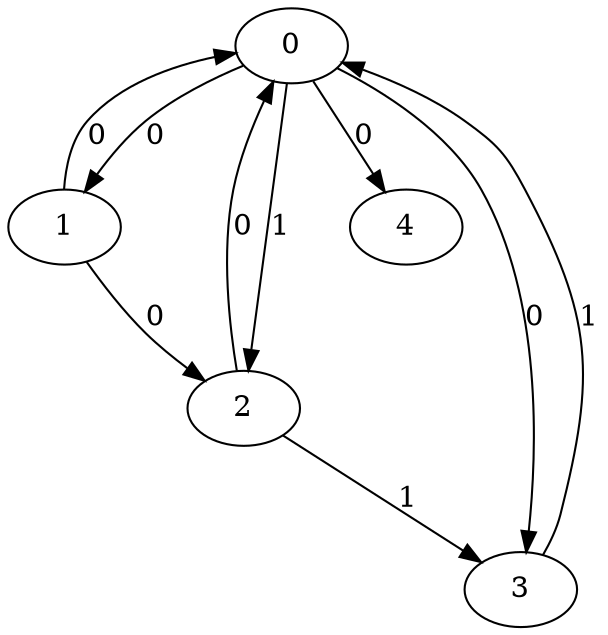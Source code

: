 // Source:1354 Canonical: -1 0 1 0 0 0 -1 0 -1 -1 0 -1 -1 1 -1 1 -1 -1 -1 -1 -1 -1 -1 -1 -1
digraph HRA_from_1354_graph_000 {
  0 -> 1 [label="0"];
  0 -> 2 [label="1"];
  0 -> 3 [label="0"];
  1 -> 0 [label="0"];
  1 -> 2 [label="0"];
  2 -> 0 [label="0"];
  2 -> 3 [label="1"];
  3 -> 0 [label="1"];
  0 -> 4 [label="0"];
}

// Source:1354 Canonical: -1 0 1 0 0 0 -1 0 -1 -1 0 -1 -1 1 -1 1 -1 -1 -1 -1 0 -1 -1 -1 -1
digraph HRA_from_1354_graph_001 {
  0 -> 1 [label="0"];
  0 -> 2 [label="1"];
  0 -> 3 [label="0"];
  1 -> 0 [label="0"];
  1 -> 2 [label="0"];
  2 -> 0 [label="0"];
  2 -> 3 [label="1"];
  3 -> 0 [label="1"];
  0 -> 4 [label="0"];
  4 -> 0 [label="0"];
}

// Source:1354 Canonical: -1 0 1 0 -1 0 -1 0 -1 0 0 -1 -1 1 -1 1 -1 -1 -1 -1 -1 -1 -1 -1 -1
digraph HRA_from_1354_graph_002 {
  0 -> 1 [label="0"];
  0 -> 2 [label="1"];
  0 -> 3 [label="0"];
  1 -> 0 [label="0"];
  1 -> 2 [label="0"];
  2 -> 0 [label="0"];
  2 -> 3 [label="1"];
  3 -> 0 [label="1"];
  1 -> 4 [label="0"];
}

// Source:1354 Canonical: -1 0 1 0 0 0 -1 0 -1 0 0 -1 -1 1 -1 1 -1 -1 -1 -1 -1 -1 -1 -1 -1
digraph HRA_from_1354_graph_003 {
  0 -> 1 [label="0"];
  0 -> 2 [label="1"];
  0 -> 3 [label="0"];
  1 -> 0 [label="0"];
  1 -> 2 [label="0"];
  2 -> 0 [label="0"];
  2 -> 3 [label="1"];
  3 -> 0 [label="1"];
  0 -> 4 [label="0"];
  1 -> 4 [label="0"];
}

// Source:1354 Canonical: -1 0 1 0 -1 0 -1 0 -1 0 0 -1 -1 1 -1 1 -1 -1 -1 -1 0 -1 -1 -1 -1
digraph HRA_from_1354_graph_004 {
  0 -> 1 [label="0"];
  0 -> 2 [label="1"];
  0 -> 3 [label="0"];
  1 -> 0 [label="0"];
  1 -> 2 [label="0"];
  2 -> 0 [label="0"];
  2 -> 3 [label="1"];
  3 -> 0 [label="1"];
  4 -> 0 [label="0"];
  1 -> 4 [label="0"];
}

// Source:1354 Canonical: -1 0 1 0 0 0 -1 0 -1 0 0 -1 -1 1 -1 1 -1 -1 -1 -1 0 -1 -1 -1 -1
digraph HRA_from_1354_graph_005 {
  0 -> 1 [label="0"];
  0 -> 2 [label="1"];
  0 -> 3 [label="0"];
  1 -> 0 [label="0"];
  1 -> 2 [label="0"];
  2 -> 0 [label="0"];
  2 -> 3 [label="1"];
  3 -> 0 [label="1"];
  0 -> 4 [label="0"];
  4 -> 0 [label="0"];
  1 -> 4 [label="0"];
}

// Source:1354 Canonical: -1 0 1 0 0 0 -1 0 -1 -1 0 -1 -1 1 -1 1 -1 -1 -1 -1 -1 0 -1 -1 -1
digraph HRA_from_1354_graph_006 {
  0 -> 1 [label="0"];
  0 -> 2 [label="1"];
  0 -> 3 [label="0"];
  1 -> 0 [label="0"];
  1 -> 2 [label="0"];
  2 -> 0 [label="0"];
  2 -> 3 [label="1"];
  3 -> 0 [label="1"];
  0 -> 4 [label="0"];
  4 -> 1 [label="0"];
}

// Source:1354 Canonical: -1 0 1 0 0 0 -1 0 -1 -1 0 -1 -1 1 -1 1 -1 -1 -1 -1 0 0 -1 -1 -1
digraph HRA_from_1354_graph_007 {
  0 -> 1 [label="0"];
  0 -> 2 [label="1"];
  0 -> 3 [label="0"];
  1 -> 0 [label="0"];
  1 -> 2 [label="0"];
  2 -> 0 [label="0"];
  2 -> 3 [label="1"];
  3 -> 0 [label="1"];
  0 -> 4 [label="0"];
  4 -> 0 [label="0"];
  4 -> 1 [label="0"];
}

// Source:1354 Canonical: -1 0 1 0 -1 0 -1 0 -1 0 0 -1 -1 1 -1 1 -1 -1 -1 -1 -1 0 -1 -1 -1
digraph HRA_from_1354_graph_008 {
  0 -> 1 [label="0"];
  0 -> 2 [label="1"];
  0 -> 3 [label="0"];
  1 -> 0 [label="0"];
  1 -> 2 [label="0"];
  2 -> 0 [label="0"];
  2 -> 3 [label="1"];
  3 -> 0 [label="1"];
  1 -> 4 [label="0"];
  4 -> 1 [label="0"];
}

// Source:1354 Canonical: -1 0 1 0 0 0 -1 0 -1 0 0 -1 -1 1 -1 1 -1 -1 -1 -1 -1 0 -1 -1 -1
digraph HRA_from_1354_graph_009 {
  0 -> 1 [label="0"];
  0 -> 2 [label="1"];
  0 -> 3 [label="0"];
  1 -> 0 [label="0"];
  1 -> 2 [label="0"];
  2 -> 0 [label="0"];
  2 -> 3 [label="1"];
  3 -> 0 [label="1"];
  0 -> 4 [label="0"];
  1 -> 4 [label="0"];
  4 -> 1 [label="0"];
}

// Source:1354 Canonical: -1 0 1 0 -1 0 -1 0 -1 0 0 -1 -1 1 -1 1 -1 -1 -1 -1 0 0 -1 -1 -1
digraph HRA_from_1354_graph_010 {
  0 -> 1 [label="0"];
  0 -> 2 [label="1"];
  0 -> 3 [label="0"];
  1 -> 0 [label="0"];
  1 -> 2 [label="0"];
  2 -> 0 [label="0"];
  2 -> 3 [label="1"];
  3 -> 0 [label="1"];
  4 -> 0 [label="0"];
  1 -> 4 [label="0"];
  4 -> 1 [label="0"];
}

// Source:1354 Canonical: -1 0 1 0 0 0 -1 0 -1 0 0 -1 -1 1 -1 1 -1 -1 -1 -1 0 0 -1 -1 -1
digraph HRA_from_1354_graph_011 {
  0 -> 1 [label="0"];
  0 -> 2 [label="1"];
  0 -> 3 [label="0"];
  1 -> 0 [label="0"];
  1 -> 2 [label="0"];
  2 -> 0 [label="0"];
  2 -> 3 [label="1"];
  3 -> 0 [label="1"];
  0 -> 4 [label="0"];
  4 -> 0 [label="0"];
  1 -> 4 [label="0"];
  4 -> 1 [label="0"];
}

// Source:1354 Canonical: -1 0 1 0 -1 0 -1 0 -1 -1 0 -1 -1 1 0 1 -1 -1 -1 -1 -1 -1 -1 -1 -1
digraph HRA_from_1354_graph_012 {
  0 -> 1 [label="0"];
  0 -> 2 [label="1"];
  0 -> 3 [label="0"];
  1 -> 0 [label="0"];
  1 -> 2 [label="0"];
  2 -> 0 [label="0"];
  2 -> 3 [label="1"];
  3 -> 0 [label="1"];
  2 -> 4 [label="0"];
}

// Source:1354 Canonical: -1 0 1 0 0 0 -1 0 -1 -1 0 -1 -1 1 0 1 -1 -1 -1 -1 -1 -1 -1 -1 -1
digraph HRA_from_1354_graph_013 {
  0 -> 1 [label="0"];
  0 -> 2 [label="1"];
  0 -> 3 [label="0"];
  1 -> 0 [label="0"];
  1 -> 2 [label="0"];
  2 -> 0 [label="0"];
  2 -> 3 [label="1"];
  3 -> 0 [label="1"];
  0 -> 4 [label="0"];
  2 -> 4 [label="0"];
}

// Source:1354 Canonical: -1 0 1 0 -1 0 -1 0 -1 -1 0 -1 -1 1 0 1 -1 -1 -1 -1 0 -1 -1 -1 -1
digraph HRA_from_1354_graph_014 {
  0 -> 1 [label="0"];
  0 -> 2 [label="1"];
  0 -> 3 [label="0"];
  1 -> 0 [label="0"];
  1 -> 2 [label="0"];
  2 -> 0 [label="0"];
  2 -> 3 [label="1"];
  3 -> 0 [label="1"];
  4 -> 0 [label="0"];
  2 -> 4 [label="0"];
}

// Source:1354 Canonical: -1 0 1 0 0 0 -1 0 -1 -1 0 -1 -1 1 0 1 -1 -1 -1 -1 0 -1 -1 -1 -1
digraph HRA_from_1354_graph_015 {
  0 -> 1 [label="0"];
  0 -> 2 [label="1"];
  0 -> 3 [label="0"];
  1 -> 0 [label="0"];
  1 -> 2 [label="0"];
  2 -> 0 [label="0"];
  2 -> 3 [label="1"];
  3 -> 0 [label="1"];
  0 -> 4 [label="0"];
  4 -> 0 [label="0"];
  2 -> 4 [label="0"];
}

// Source:1354 Canonical: -1 0 1 0 -1 0 -1 0 -1 0 0 -1 -1 1 0 1 -1 -1 -1 -1 -1 -1 -1 -1 -1
digraph HRA_from_1354_graph_016 {
  0 -> 1 [label="0"];
  0 -> 2 [label="1"];
  0 -> 3 [label="0"];
  1 -> 0 [label="0"];
  1 -> 2 [label="0"];
  2 -> 0 [label="0"];
  2 -> 3 [label="1"];
  3 -> 0 [label="1"];
  1 -> 4 [label="0"];
  2 -> 4 [label="0"];
}

// Source:1354 Canonical: -1 0 1 0 0 0 -1 0 -1 0 0 -1 -1 1 0 1 -1 -1 -1 -1 -1 -1 -1 -1 -1
digraph HRA_from_1354_graph_017 {
  0 -> 1 [label="0"];
  0 -> 2 [label="1"];
  0 -> 3 [label="0"];
  1 -> 0 [label="0"];
  1 -> 2 [label="0"];
  2 -> 0 [label="0"];
  2 -> 3 [label="1"];
  3 -> 0 [label="1"];
  0 -> 4 [label="0"];
  1 -> 4 [label="0"];
  2 -> 4 [label="0"];
}

// Source:1354 Canonical: -1 0 1 0 -1 0 -1 0 -1 0 0 -1 -1 1 0 1 -1 -1 -1 -1 0 -1 -1 -1 -1
digraph HRA_from_1354_graph_018 {
  0 -> 1 [label="0"];
  0 -> 2 [label="1"];
  0 -> 3 [label="0"];
  1 -> 0 [label="0"];
  1 -> 2 [label="0"];
  2 -> 0 [label="0"];
  2 -> 3 [label="1"];
  3 -> 0 [label="1"];
  4 -> 0 [label="0"];
  1 -> 4 [label="0"];
  2 -> 4 [label="0"];
}

// Source:1354 Canonical: -1 0 1 0 0 0 -1 0 -1 0 0 -1 -1 1 0 1 -1 -1 -1 -1 0 -1 -1 -1 -1
digraph HRA_from_1354_graph_019 {
  0 -> 1 [label="0"];
  0 -> 2 [label="1"];
  0 -> 3 [label="0"];
  1 -> 0 [label="0"];
  1 -> 2 [label="0"];
  2 -> 0 [label="0"];
  2 -> 3 [label="1"];
  3 -> 0 [label="1"];
  0 -> 4 [label="0"];
  4 -> 0 [label="0"];
  1 -> 4 [label="0"];
  2 -> 4 [label="0"];
}

// Source:1354 Canonical: -1 0 1 0 -1 0 -1 0 -1 -1 0 -1 -1 1 0 1 -1 -1 -1 -1 -1 0 -1 -1 -1
digraph HRA_from_1354_graph_020 {
  0 -> 1 [label="0"];
  0 -> 2 [label="1"];
  0 -> 3 [label="0"];
  1 -> 0 [label="0"];
  1 -> 2 [label="0"];
  2 -> 0 [label="0"];
  2 -> 3 [label="1"];
  3 -> 0 [label="1"];
  4 -> 1 [label="0"];
  2 -> 4 [label="0"];
}

// Source:1354 Canonical: -1 0 1 0 0 0 -1 0 -1 -1 0 -1 -1 1 0 1 -1 -1 -1 -1 -1 0 -1 -1 -1
digraph HRA_from_1354_graph_021 {
  0 -> 1 [label="0"];
  0 -> 2 [label="1"];
  0 -> 3 [label="0"];
  1 -> 0 [label="0"];
  1 -> 2 [label="0"];
  2 -> 0 [label="0"];
  2 -> 3 [label="1"];
  3 -> 0 [label="1"];
  0 -> 4 [label="0"];
  4 -> 1 [label="0"];
  2 -> 4 [label="0"];
}

// Source:1354 Canonical: -1 0 1 0 -1 0 -1 0 -1 -1 0 -1 -1 1 0 1 -1 -1 -1 -1 0 0 -1 -1 -1
digraph HRA_from_1354_graph_022 {
  0 -> 1 [label="0"];
  0 -> 2 [label="1"];
  0 -> 3 [label="0"];
  1 -> 0 [label="0"];
  1 -> 2 [label="0"];
  2 -> 0 [label="0"];
  2 -> 3 [label="1"];
  3 -> 0 [label="1"];
  4 -> 0 [label="0"];
  4 -> 1 [label="0"];
  2 -> 4 [label="0"];
}

// Source:1354 Canonical: -1 0 1 0 0 0 -1 0 -1 -1 0 -1 -1 1 0 1 -1 -1 -1 -1 0 0 -1 -1 -1
digraph HRA_from_1354_graph_023 {
  0 -> 1 [label="0"];
  0 -> 2 [label="1"];
  0 -> 3 [label="0"];
  1 -> 0 [label="0"];
  1 -> 2 [label="0"];
  2 -> 0 [label="0"];
  2 -> 3 [label="1"];
  3 -> 0 [label="1"];
  0 -> 4 [label="0"];
  4 -> 0 [label="0"];
  4 -> 1 [label="0"];
  2 -> 4 [label="0"];
}

// Source:1354 Canonical: -1 0 1 0 -1 0 -1 0 -1 0 0 -1 -1 1 0 1 -1 -1 -1 -1 -1 0 -1 -1 -1
digraph HRA_from_1354_graph_024 {
  0 -> 1 [label="0"];
  0 -> 2 [label="1"];
  0 -> 3 [label="0"];
  1 -> 0 [label="0"];
  1 -> 2 [label="0"];
  2 -> 0 [label="0"];
  2 -> 3 [label="1"];
  3 -> 0 [label="1"];
  1 -> 4 [label="0"];
  4 -> 1 [label="0"];
  2 -> 4 [label="0"];
}

// Source:1354 Canonical: -1 0 1 0 0 0 -1 0 -1 0 0 -1 -1 1 0 1 -1 -1 -1 -1 -1 0 -1 -1 -1
digraph HRA_from_1354_graph_025 {
  0 -> 1 [label="0"];
  0 -> 2 [label="1"];
  0 -> 3 [label="0"];
  1 -> 0 [label="0"];
  1 -> 2 [label="0"];
  2 -> 0 [label="0"];
  2 -> 3 [label="1"];
  3 -> 0 [label="1"];
  0 -> 4 [label="0"];
  1 -> 4 [label="0"];
  4 -> 1 [label="0"];
  2 -> 4 [label="0"];
}

// Source:1354 Canonical: -1 0 1 0 -1 0 -1 0 -1 0 0 -1 -1 1 0 1 -1 -1 -1 -1 0 0 -1 -1 -1
digraph HRA_from_1354_graph_026 {
  0 -> 1 [label="0"];
  0 -> 2 [label="1"];
  0 -> 3 [label="0"];
  1 -> 0 [label="0"];
  1 -> 2 [label="0"];
  2 -> 0 [label="0"];
  2 -> 3 [label="1"];
  3 -> 0 [label="1"];
  4 -> 0 [label="0"];
  1 -> 4 [label="0"];
  4 -> 1 [label="0"];
  2 -> 4 [label="0"];
}

// Source:1354 Canonical: -1 0 1 0 0 0 -1 0 -1 0 0 -1 -1 1 0 1 -1 -1 -1 -1 0 0 -1 -1 -1
digraph HRA_from_1354_graph_027 {
  0 -> 1 [label="0"];
  0 -> 2 [label="1"];
  0 -> 3 [label="0"];
  1 -> 0 [label="0"];
  1 -> 2 [label="0"];
  2 -> 0 [label="0"];
  2 -> 3 [label="1"];
  3 -> 0 [label="1"];
  0 -> 4 [label="0"];
  4 -> 0 [label="0"];
  1 -> 4 [label="0"];
  4 -> 1 [label="0"];
  2 -> 4 [label="0"];
}

// Source:1354 Canonical: -1 0 1 0 0 0 -1 0 -1 -1 0 -1 -1 1 -1 1 -1 -1 -1 -1 -1 -1 0 -1 -1
digraph HRA_from_1354_graph_028 {
  0 -> 1 [label="0"];
  0 -> 2 [label="1"];
  0 -> 3 [label="0"];
  1 -> 0 [label="0"];
  1 -> 2 [label="0"];
  2 -> 0 [label="0"];
  2 -> 3 [label="1"];
  3 -> 0 [label="1"];
  0 -> 4 [label="0"];
  4 -> 2 [label="0"];
}

// Source:1354 Canonical: -1 0 1 0 0 0 -1 0 -1 -1 0 -1 -1 1 -1 1 -1 -1 -1 -1 0 -1 0 -1 -1
digraph HRA_from_1354_graph_029 {
  0 -> 1 [label="0"];
  0 -> 2 [label="1"];
  0 -> 3 [label="0"];
  1 -> 0 [label="0"];
  1 -> 2 [label="0"];
  2 -> 0 [label="0"];
  2 -> 3 [label="1"];
  3 -> 0 [label="1"];
  0 -> 4 [label="0"];
  4 -> 0 [label="0"];
  4 -> 2 [label="0"];
}

// Source:1354 Canonical: -1 0 1 0 -1 0 -1 0 -1 0 0 -1 -1 1 -1 1 -1 -1 -1 -1 -1 -1 0 -1 -1
digraph HRA_from_1354_graph_030 {
  0 -> 1 [label="0"];
  0 -> 2 [label="1"];
  0 -> 3 [label="0"];
  1 -> 0 [label="0"];
  1 -> 2 [label="0"];
  2 -> 0 [label="0"];
  2 -> 3 [label="1"];
  3 -> 0 [label="1"];
  1 -> 4 [label="0"];
  4 -> 2 [label="0"];
}

// Source:1354 Canonical: -1 0 1 0 0 0 -1 0 -1 0 0 -1 -1 1 -1 1 -1 -1 -1 -1 -1 -1 0 -1 -1
digraph HRA_from_1354_graph_031 {
  0 -> 1 [label="0"];
  0 -> 2 [label="1"];
  0 -> 3 [label="0"];
  1 -> 0 [label="0"];
  1 -> 2 [label="0"];
  2 -> 0 [label="0"];
  2 -> 3 [label="1"];
  3 -> 0 [label="1"];
  0 -> 4 [label="0"];
  1 -> 4 [label="0"];
  4 -> 2 [label="0"];
}

// Source:1354 Canonical: -1 0 1 0 -1 0 -1 0 -1 0 0 -1 -1 1 -1 1 -1 -1 -1 -1 0 -1 0 -1 -1
digraph HRA_from_1354_graph_032 {
  0 -> 1 [label="0"];
  0 -> 2 [label="1"];
  0 -> 3 [label="0"];
  1 -> 0 [label="0"];
  1 -> 2 [label="0"];
  2 -> 0 [label="0"];
  2 -> 3 [label="1"];
  3 -> 0 [label="1"];
  4 -> 0 [label="0"];
  1 -> 4 [label="0"];
  4 -> 2 [label="0"];
}

// Source:1354 Canonical: -1 0 1 0 0 0 -1 0 -1 0 0 -1 -1 1 -1 1 -1 -1 -1 -1 0 -1 0 -1 -1
digraph HRA_from_1354_graph_033 {
  0 -> 1 [label="0"];
  0 -> 2 [label="1"];
  0 -> 3 [label="0"];
  1 -> 0 [label="0"];
  1 -> 2 [label="0"];
  2 -> 0 [label="0"];
  2 -> 3 [label="1"];
  3 -> 0 [label="1"];
  0 -> 4 [label="0"];
  4 -> 0 [label="0"];
  1 -> 4 [label="0"];
  4 -> 2 [label="0"];
}

// Source:1354 Canonical: -1 0 1 0 0 0 -1 0 -1 -1 0 -1 -1 1 -1 1 -1 -1 -1 -1 -1 0 0 -1 -1
digraph HRA_from_1354_graph_034 {
  0 -> 1 [label="0"];
  0 -> 2 [label="1"];
  0 -> 3 [label="0"];
  1 -> 0 [label="0"];
  1 -> 2 [label="0"];
  2 -> 0 [label="0"];
  2 -> 3 [label="1"];
  3 -> 0 [label="1"];
  0 -> 4 [label="0"];
  4 -> 1 [label="0"];
  4 -> 2 [label="0"];
}

// Source:1354 Canonical: -1 0 1 0 0 0 -1 0 -1 -1 0 -1 -1 1 -1 1 -1 -1 -1 -1 0 0 0 -1 -1
digraph HRA_from_1354_graph_035 {
  0 -> 1 [label="0"];
  0 -> 2 [label="1"];
  0 -> 3 [label="0"];
  1 -> 0 [label="0"];
  1 -> 2 [label="0"];
  2 -> 0 [label="0"];
  2 -> 3 [label="1"];
  3 -> 0 [label="1"];
  0 -> 4 [label="0"];
  4 -> 0 [label="0"];
  4 -> 1 [label="0"];
  4 -> 2 [label="0"];
}

// Source:1354 Canonical: -1 0 1 0 -1 0 -1 0 -1 0 0 -1 -1 1 -1 1 -1 -1 -1 -1 -1 0 0 -1 -1
digraph HRA_from_1354_graph_036 {
  0 -> 1 [label="0"];
  0 -> 2 [label="1"];
  0 -> 3 [label="0"];
  1 -> 0 [label="0"];
  1 -> 2 [label="0"];
  2 -> 0 [label="0"];
  2 -> 3 [label="1"];
  3 -> 0 [label="1"];
  1 -> 4 [label="0"];
  4 -> 1 [label="0"];
  4 -> 2 [label="0"];
}

// Source:1354 Canonical: -1 0 1 0 0 0 -1 0 -1 0 0 -1 -1 1 -1 1 -1 -1 -1 -1 -1 0 0 -1 -1
digraph HRA_from_1354_graph_037 {
  0 -> 1 [label="0"];
  0 -> 2 [label="1"];
  0 -> 3 [label="0"];
  1 -> 0 [label="0"];
  1 -> 2 [label="0"];
  2 -> 0 [label="0"];
  2 -> 3 [label="1"];
  3 -> 0 [label="1"];
  0 -> 4 [label="0"];
  1 -> 4 [label="0"];
  4 -> 1 [label="0"];
  4 -> 2 [label="0"];
}

// Source:1354 Canonical: -1 0 1 0 -1 0 -1 0 -1 0 0 -1 -1 1 -1 1 -1 -1 -1 -1 0 0 0 -1 -1
digraph HRA_from_1354_graph_038 {
  0 -> 1 [label="0"];
  0 -> 2 [label="1"];
  0 -> 3 [label="0"];
  1 -> 0 [label="0"];
  1 -> 2 [label="0"];
  2 -> 0 [label="0"];
  2 -> 3 [label="1"];
  3 -> 0 [label="1"];
  4 -> 0 [label="0"];
  1 -> 4 [label="0"];
  4 -> 1 [label="0"];
  4 -> 2 [label="0"];
}

// Source:1354 Canonical: -1 0 1 0 0 0 -1 0 -1 0 0 -1 -1 1 -1 1 -1 -1 -1 -1 0 0 0 -1 -1
digraph HRA_from_1354_graph_039 {
  0 -> 1 [label="0"];
  0 -> 2 [label="1"];
  0 -> 3 [label="0"];
  1 -> 0 [label="0"];
  1 -> 2 [label="0"];
  2 -> 0 [label="0"];
  2 -> 3 [label="1"];
  3 -> 0 [label="1"];
  0 -> 4 [label="0"];
  4 -> 0 [label="0"];
  1 -> 4 [label="0"];
  4 -> 1 [label="0"];
  4 -> 2 [label="0"];
}

// Source:1354 Canonical: -1 0 1 0 -1 0 -1 0 -1 -1 0 -1 -1 1 0 1 -1 -1 -1 -1 -1 -1 0 -1 -1
digraph HRA_from_1354_graph_040 {
  0 -> 1 [label="0"];
  0 -> 2 [label="1"];
  0 -> 3 [label="0"];
  1 -> 0 [label="0"];
  1 -> 2 [label="0"];
  2 -> 0 [label="0"];
  2 -> 3 [label="1"];
  3 -> 0 [label="1"];
  2 -> 4 [label="0"];
  4 -> 2 [label="0"];
}

// Source:1354 Canonical: -1 0 1 0 0 0 -1 0 -1 -1 0 -1 -1 1 0 1 -1 -1 -1 -1 -1 -1 0 -1 -1
digraph HRA_from_1354_graph_041 {
  0 -> 1 [label="0"];
  0 -> 2 [label="1"];
  0 -> 3 [label="0"];
  1 -> 0 [label="0"];
  1 -> 2 [label="0"];
  2 -> 0 [label="0"];
  2 -> 3 [label="1"];
  3 -> 0 [label="1"];
  0 -> 4 [label="0"];
  2 -> 4 [label="0"];
  4 -> 2 [label="0"];
}

// Source:1354 Canonical: -1 0 1 0 -1 0 -1 0 -1 -1 0 -1 -1 1 0 1 -1 -1 -1 -1 0 -1 0 -1 -1
digraph HRA_from_1354_graph_042 {
  0 -> 1 [label="0"];
  0 -> 2 [label="1"];
  0 -> 3 [label="0"];
  1 -> 0 [label="0"];
  1 -> 2 [label="0"];
  2 -> 0 [label="0"];
  2 -> 3 [label="1"];
  3 -> 0 [label="1"];
  4 -> 0 [label="0"];
  2 -> 4 [label="0"];
  4 -> 2 [label="0"];
}

// Source:1354 Canonical: -1 0 1 0 0 0 -1 0 -1 -1 0 -1 -1 1 0 1 -1 -1 -1 -1 0 -1 0 -1 -1
digraph HRA_from_1354_graph_043 {
  0 -> 1 [label="0"];
  0 -> 2 [label="1"];
  0 -> 3 [label="0"];
  1 -> 0 [label="0"];
  1 -> 2 [label="0"];
  2 -> 0 [label="0"];
  2 -> 3 [label="1"];
  3 -> 0 [label="1"];
  0 -> 4 [label="0"];
  4 -> 0 [label="0"];
  2 -> 4 [label="0"];
  4 -> 2 [label="0"];
}

// Source:1354 Canonical: -1 0 1 0 -1 0 -1 0 -1 0 0 -1 -1 1 0 1 -1 -1 -1 -1 -1 -1 0 -1 -1
digraph HRA_from_1354_graph_044 {
  0 -> 1 [label="0"];
  0 -> 2 [label="1"];
  0 -> 3 [label="0"];
  1 -> 0 [label="0"];
  1 -> 2 [label="0"];
  2 -> 0 [label="0"];
  2 -> 3 [label="1"];
  3 -> 0 [label="1"];
  1 -> 4 [label="0"];
  2 -> 4 [label="0"];
  4 -> 2 [label="0"];
}

// Source:1354 Canonical: -1 0 1 0 0 0 -1 0 -1 0 0 -1 -1 1 0 1 -1 -1 -1 -1 -1 -1 0 -1 -1
digraph HRA_from_1354_graph_045 {
  0 -> 1 [label="0"];
  0 -> 2 [label="1"];
  0 -> 3 [label="0"];
  1 -> 0 [label="0"];
  1 -> 2 [label="0"];
  2 -> 0 [label="0"];
  2 -> 3 [label="1"];
  3 -> 0 [label="1"];
  0 -> 4 [label="0"];
  1 -> 4 [label="0"];
  2 -> 4 [label="0"];
  4 -> 2 [label="0"];
}

// Source:1354 Canonical: -1 0 1 0 -1 0 -1 0 -1 0 0 -1 -1 1 0 1 -1 -1 -1 -1 0 -1 0 -1 -1
digraph HRA_from_1354_graph_046 {
  0 -> 1 [label="0"];
  0 -> 2 [label="1"];
  0 -> 3 [label="0"];
  1 -> 0 [label="0"];
  1 -> 2 [label="0"];
  2 -> 0 [label="0"];
  2 -> 3 [label="1"];
  3 -> 0 [label="1"];
  4 -> 0 [label="0"];
  1 -> 4 [label="0"];
  2 -> 4 [label="0"];
  4 -> 2 [label="0"];
}

// Source:1354 Canonical: -1 0 1 0 0 0 -1 0 -1 0 0 -1 -1 1 0 1 -1 -1 -1 -1 0 -1 0 -1 -1
digraph HRA_from_1354_graph_047 {
  0 -> 1 [label="0"];
  0 -> 2 [label="1"];
  0 -> 3 [label="0"];
  1 -> 0 [label="0"];
  1 -> 2 [label="0"];
  2 -> 0 [label="0"];
  2 -> 3 [label="1"];
  3 -> 0 [label="1"];
  0 -> 4 [label="0"];
  4 -> 0 [label="0"];
  1 -> 4 [label="0"];
  2 -> 4 [label="0"];
  4 -> 2 [label="0"];
}

// Source:1354 Canonical: -1 0 1 0 -1 0 -1 0 -1 -1 0 -1 -1 1 0 1 -1 -1 -1 -1 -1 0 0 -1 -1
digraph HRA_from_1354_graph_048 {
  0 -> 1 [label="0"];
  0 -> 2 [label="1"];
  0 -> 3 [label="0"];
  1 -> 0 [label="0"];
  1 -> 2 [label="0"];
  2 -> 0 [label="0"];
  2 -> 3 [label="1"];
  3 -> 0 [label="1"];
  4 -> 1 [label="0"];
  2 -> 4 [label="0"];
  4 -> 2 [label="0"];
}

// Source:1354 Canonical: -1 0 1 0 0 0 -1 0 -1 -1 0 -1 -1 1 0 1 -1 -1 -1 -1 -1 0 0 -1 -1
digraph HRA_from_1354_graph_049 {
  0 -> 1 [label="0"];
  0 -> 2 [label="1"];
  0 -> 3 [label="0"];
  1 -> 0 [label="0"];
  1 -> 2 [label="0"];
  2 -> 0 [label="0"];
  2 -> 3 [label="1"];
  3 -> 0 [label="1"];
  0 -> 4 [label="0"];
  4 -> 1 [label="0"];
  2 -> 4 [label="0"];
  4 -> 2 [label="0"];
}

// Source:1354 Canonical: -1 0 1 0 -1 0 -1 0 -1 -1 0 -1 -1 1 0 1 -1 -1 -1 -1 0 0 0 -1 -1
digraph HRA_from_1354_graph_050 {
  0 -> 1 [label="0"];
  0 -> 2 [label="1"];
  0 -> 3 [label="0"];
  1 -> 0 [label="0"];
  1 -> 2 [label="0"];
  2 -> 0 [label="0"];
  2 -> 3 [label="1"];
  3 -> 0 [label="1"];
  4 -> 0 [label="0"];
  4 -> 1 [label="0"];
  2 -> 4 [label="0"];
  4 -> 2 [label="0"];
}

// Source:1354 Canonical: -1 0 1 0 0 0 -1 0 -1 -1 0 -1 -1 1 0 1 -1 -1 -1 -1 0 0 0 -1 -1
digraph HRA_from_1354_graph_051 {
  0 -> 1 [label="0"];
  0 -> 2 [label="1"];
  0 -> 3 [label="0"];
  1 -> 0 [label="0"];
  1 -> 2 [label="0"];
  2 -> 0 [label="0"];
  2 -> 3 [label="1"];
  3 -> 0 [label="1"];
  0 -> 4 [label="0"];
  4 -> 0 [label="0"];
  4 -> 1 [label="0"];
  2 -> 4 [label="0"];
  4 -> 2 [label="0"];
}

// Source:1354 Canonical: -1 0 1 0 -1 0 -1 0 -1 0 0 -1 -1 1 0 1 -1 -1 -1 -1 -1 0 0 -1 -1
digraph HRA_from_1354_graph_052 {
  0 -> 1 [label="0"];
  0 -> 2 [label="1"];
  0 -> 3 [label="0"];
  1 -> 0 [label="0"];
  1 -> 2 [label="0"];
  2 -> 0 [label="0"];
  2 -> 3 [label="1"];
  3 -> 0 [label="1"];
  1 -> 4 [label="0"];
  4 -> 1 [label="0"];
  2 -> 4 [label="0"];
  4 -> 2 [label="0"];
}

// Source:1354 Canonical: -1 0 1 0 0 0 -1 0 -1 0 0 -1 -1 1 0 1 -1 -1 -1 -1 -1 0 0 -1 -1
digraph HRA_from_1354_graph_053 {
  0 -> 1 [label="0"];
  0 -> 2 [label="1"];
  0 -> 3 [label="0"];
  1 -> 0 [label="0"];
  1 -> 2 [label="0"];
  2 -> 0 [label="0"];
  2 -> 3 [label="1"];
  3 -> 0 [label="1"];
  0 -> 4 [label="0"];
  1 -> 4 [label="0"];
  4 -> 1 [label="0"];
  2 -> 4 [label="0"];
  4 -> 2 [label="0"];
}

// Source:1354 Canonical: -1 0 1 0 -1 0 -1 0 -1 0 0 -1 -1 1 0 1 -1 -1 -1 -1 0 0 0 -1 -1
digraph HRA_from_1354_graph_054 {
  0 -> 1 [label="0"];
  0 -> 2 [label="1"];
  0 -> 3 [label="0"];
  1 -> 0 [label="0"];
  1 -> 2 [label="0"];
  2 -> 0 [label="0"];
  2 -> 3 [label="1"];
  3 -> 0 [label="1"];
  4 -> 0 [label="0"];
  1 -> 4 [label="0"];
  4 -> 1 [label="0"];
  2 -> 4 [label="0"];
  4 -> 2 [label="0"];
}

// Source:1354 Canonical: -1 0 1 0 0 0 -1 0 -1 0 0 -1 -1 1 0 1 -1 -1 -1 -1 0 0 0 -1 -1
digraph HRA_from_1354_graph_055 {
  0 -> 1 [label="0"];
  0 -> 2 [label="1"];
  0 -> 3 [label="0"];
  1 -> 0 [label="0"];
  1 -> 2 [label="0"];
  2 -> 0 [label="0"];
  2 -> 3 [label="1"];
  3 -> 0 [label="1"];
  0 -> 4 [label="0"];
  4 -> 0 [label="0"];
  1 -> 4 [label="0"];
  4 -> 1 [label="0"];
  2 -> 4 [label="0"];
  4 -> 2 [label="0"];
}

// Source:1354 Canonical: -1 0 1 0 -1 0 -1 0 -1 -1 0 -1 -1 1 -1 1 -1 -1 -1 0 -1 -1 -1 -1 -1
digraph HRA_from_1354_graph_056 {
  0 -> 1 [label="0"];
  0 -> 2 [label="1"];
  0 -> 3 [label="0"];
  1 -> 0 [label="0"];
  1 -> 2 [label="0"];
  2 -> 0 [label="0"];
  2 -> 3 [label="1"];
  3 -> 0 [label="1"];
  3 -> 4 [label="0"];
}

// Source:1354 Canonical: -1 0 1 0 0 0 -1 0 -1 -1 0 -1 -1 1 -1 1 -1 -1 -1 0 -1 -1 -1 -1 -1
digraph HRA_from_1354_graph_057 {
  0 -> 1 [label="0"];
  0 -> 2 [label="1"];
  0 -> 3 [label="0"];
  1 -> 0 [label="0"];
  1 -> 2 [label="0"];
  2 -> 0 [label="0"];
  2 -> 3 [label="1"];
  3 -> 0 [label="1"];
  0 -> 4 [label="0"];
  3 -> 4 [label="0"];
}

// Source:1354 Canonical: -1 0 1 0 -1 0 -1 0 -1 -1 0 -1 -1 1 -1 1 -1 -1 -1 0 0 -1 -1 -1 -1
digraph HRA_from_1354_graph_058 {
  0 -> 1 [label="0"];
  0 -> 2 [label="1"];
  0 -> 3 [label="0"];
  1 -> 0 [label="0"];
  1 -> 2 [label="0"];
  2 -> 0 [label="0"];
  2 -> 3 [label="1"];
  3 -> 0 [label="1"];
  4 -> 0 [label="0"];
  3 -> 4 [label="0"];
}

// Source:1354 Canonical: -1 0 1 0 0 0 -1 0 -1 -1 0 -1 -1 1 -1 1 -1 -1 -1 0 0 -1 -1 -1 -1
digraph HRA_from_1354_graph_059 {
  0 -> 1 [label="0"];
  0 -> 2 [label="1"];
  0 -> 3 [label="0"];
  1 -> 0 [label="0"];
  1 -> 2 [label="0"];
  2 -> 0 [label="0"];
  2 -> 3 [label="1"];
  3 -> 0 [label="1"];
  0 -> 4 [label="0"];
  4 -> 0 [label="0"];
  3 -> 4 [label="0"];
}

// Source:1354 Canonical: -1 0 1 0 -1 0 -1 0 -1 0 0 -1 -1 1 -1 1 -1 -1 -1 0 -1 -1 -1 -1 -1
digraph HRA_from_1354_graph_060 {
  0 -> 1 [label="0"];
  0 -> 2 [label="1"];
  0 -> 3 [label="0"];
  1 -> 0 [label="0"];
  1 -> 2 [label="0"];
  2 -> 0 [label="0"];
  2 -> 3 [label="1"];
  3 -> 0 [label="1"];
  1 -> 4 [label="0"];
  3 -> 4 [label="0"];
}

// Source:1354 Canonical: -1 0 1 0 0 0 -1 0 -1 0 0 -1 -1 1 -1 1 -1 -1 -1 0 -1 -1 -1 -1 -1
digraph HRA_from_1354_graph_061 {
  0 -> 1 [label="0"];
  0 -> 2 [label="1"];
  0 -> 3 [label="0"];
  1 -> 0 [label="0"];
  1 -> 2 [label="0"];
  2 -> 0 [label="0"];
  2 -> 3 [label="1"];
  3 -> 0 [label="1"];
  0 -> 4 [label="0"];
  1 -> 4 [label="0"];
  3 -> 4 [label="0"];
}

// Source:1354 Canonical: -1 0 1 0 -1 0 -1 0 -1 0 0 -1 -1 1 -1 1 -1 -1 -1 0 0 -1 -1 -1 -1
digraph HRA_from_1354_graph_062 {
  0 -> 1 [label="0"];
  0 -> 2 [label="1"];
  0 -> 3 [label="0"];
  1 -> 0 [label="0"];
  1 -> 2 [label="0"];
  2 -> 0 [label="0"];
  2 -> 3 [label="1"];
  3 -> 0 [label="1"];
  4 -> 0 [label="0"];
  1 -> 4 [label="0"];
  3 -> 4 [label="0"];
}

// Source:1354 Canonical: -1 0 1 0 0 0 -1 0 -1 0 0 -1 -1 1 -1 1 -1 -1 -1 0 0 -1 -1 -1 -1
digraph HRA_from_1354_graph_063 {
  0 -> 1 [label="0"];
  0 -> 2 [label="1"];
  0 -> 3 [label="0"];
  1 -> 0 [label="0"];
  1 -> 2 [label="0"];
  2 -> 0 [label="0"];
  2 -> 3 [label="1"];
  3 -> 0 [label="1"];
  0 -> 4 [label="0"];
  4 -> 0 [label="0"];
  1 -> 4 [label="0"];
  3 -> 4 [label="0"];
}

// Source:1354 Canonical: -1 0 1 0 -1 0 -1 0 -1 -1 0 -1 -1 1 -1 1 -1 -1 -1 0 -1 0 -1 -1 -1
digraph HRA_from_1354_graph_064 {
  0 -> 1 [label="0"];
  0 -> 2 [label="1"];
  0 -> 3 [label="0"];
  1 -> 0 [label="0"];
  1 -> 2 [label="0"];
  2 -> 0 [label="0"];
  2 -> 3 [label="1"];
  3 -> 0 [label="1"];
  4 -> 1 [label="0"];
  3 -> 4 [label="0"];
}

// Source:1354 Canonical: -1 0 1 0 0 0 -1 0 -1 -1 0 -1 -1 1 -1 1 -1 -1 -1 0 -1 0 -1 -1 -1
digraph HRA_from_1354_graph_065 {
  0 -> 1 [label="0"];
  0 -> 2 [label="1"];
  0 -> 3 [label="0"];
  1 -> 0 [label="0"];
  1 -> 2 [label="0"];
  2 -> 0 [label="0"];
  2 -> 3 [label="1"];
  3 -> 0 [label="1"];
  0 -> 4 [label="0"];
  4 -> 1 [label="0"];
  3 -> 4 [label="0"];
}

// Source:1354 Canonical: -1 0 1 0 -1 0 -1 0 -1 -1 0 -1 -1 1 -1 1 -1 -1 -1 0 0 0 -1 -1 -1
digraph HRA_from_1354_graph_066 {
  0 -> 1 [label="0"];
  0 -> 2 [label="1"];
  0 -> 3 [label="0"];
  1 -> 0 [label="0"];
  1 -> 2 [label="0"];
  2 -> 0 [label="0"];
  2 -> 3 [label="1"];
  3 -> 0 [label="1"];
  4 -> 0 [label="0"];
  4 -> 1 [label="0"];
  3 -> 4 [label="0"];
}

// Source:1354 Canonical: -1 0 1 0 0 0 -1 0 -1 -1 0 -1 -1 1 -1 1 -1 -1 -1 0 0 0 -1 -1 -1
digraph HRA_from_1354_graph_067 {
  0 -> 1 [label="0"];
  0 -> 2 [label="1"];
  0 -> 3 [label="0"];
  1 -> 0 [label="0"];
  1 -> 2 [label="0"];
  2 -> 0 [label="0"];
  2 -> 3 [label="1"];
  3 -> 0 [label="1"];
  0 -> 4 [label="0"];
  4 -> 0 [label="0"];
  4 -> 1 [label="0"];
  3 -> 4 [label="0"];
}

// Source:1354 Canonical: -1 0 1 0 -1 0 -1 0 -1 0 0 -1 -1 1 -1 1 -1 -1 -1 0 -1 0 -1 -1 -1
digraph HRA_from_1354_graph_068 {
  0 -> 1 [label="0"];
  0 -> 2 [label="1"];
  0 -> 3 [label="0"];
  1 -> 0 [label="0"];
  1 -> 2 [label="0"];
  2 -> 0 [label="0"];
  2 -> 3 [label="1"];
  3 -> 0 [label="1"];
  1 -> 4 [label="0"];
  4 -> 1 [label="0"];
  3 -> 4 [label="0"];
}

// Source:1354 Canonical: -1 0 1 0 0 0 -1 0 -1 0 0 -1 -1 1 -1 1 -1 -1 -1 0 -1 0 -1 -1 -1
digraph HRA_from_1354_graph_069 {
  0 -> 1 [label="0"];
  0 -> 2 [label="1"];
  0 -> 3 [label="0"];
  1 -> 0 [label="0"];
  1 -> 2 [label="0"];
  2 -> 0 [label="0"];
  2 -> 3 [label="1"];
  3 -> 0 [label="1"];
  0 -> 4 [label="0"];
  1 -> 4 [label="0"];
  4 -> 1 [label="0"];
  3 -> 4 [label="0"];
}

// Source:1354 Canonical: -1 0 1 0 -1 0 -1 0 -1 0 0 -1 -1 1 -1 1 -1 -1 -1 0 0 0 -1 -1 -1
digraph HRA_from_1354_graph_070 {
  0 -> 1 [label="0"];
  0 -> 2 [label="1"];
  0 -> 3 [label="0"];
  1 -> 0 [label="0"];
  1 -> 2 [label="0"];
  2 -> 0 [label="0"];
  2 -> 3 [label="1"];
  3 -> 0 [label="1"];
  4 -> 0 [label="0"];
  1 -> 4 [label="0"];
  4 -> 1 [label="0"];
  3 -> 4 [label="0"];
}

// Source:1354 Canonical: -1 0 1 0 0 0 -1 0 -1 0 0 -1 -1 1 -1 1 -1 -1 -1 0 0 0 -1 -1 -1
digraph HRA_from_1354_graph_071 {
  0 -> 1 [label="0"];
  0 -> 2 [label="1"];
  0 -> 3 [label="0"];
  1 -> 0 [label="0"];
  1 -> 2 [label="0"];
  2 -> 0 [label="0"];
  2 -> 3 [label="1"];
  3 -> 0 [label="1"];
  0 -> 4 [label="0"];
  4 -> 0 [label="0"];
  1 -> 4 [label="0"];
  4 -> 1 [label="0"];
  3 -> 4 [label="0"];
}

// Source:1354 Canonical: -1 0 1 0 -1 0 -1 0 -1 -1 0 -1 -1 1 0 1 -1 -1 -1 0 -1 -1 -1 -1 -1
digraph HRA_from_1354_graph_072 {
  0 -> 1 [label="0"];
  0 -> 2 [label="1"];
  0 -> 3 [label="0"];
  1 -> 0 [label="0"];
  1 -> 2 [label="0"];
  2 -> 0 [label="0"];
  2 -> 3 [label="1"];
  3 -> 0 [label="1"];
  2 -> 4 [label="0"];
  3 -> 4 [label="0"];
}

// Source:1354 Canonical: -1 0 1 0 0 0 -1 0 -1 -1 0 -1 -1 1 0 1 -1 -1 -1 0 -1 -1 -1 -1 -1
digraph HRA_from_1354_graph_073 {
  0 -> 1 [label="0"];
  0 -> 2 [label="1"];
  0 -> 3 [label="0"];
  1 -> 0 [label="0"];
  1 -> 2 [label="0"];
  2 -> 0 [label="0"];
  2 -> 3 [label="1"];
  3 -> 0 [label="1"];
  0 -> 4 [label="0"];
  2 -> 4 [label="0"];
  3 -> 4 [label="0"];
}

// Source:1354 Canonical: -1 0 1 0 -1 0 -1 0 -1 -1 0 -1 -1 1 0 1 -1 -1 -1 0 0 -1 -1 -1 -1
digraph HRA_from_1354_graph_074 {
  0 -> 1 [label="0"];
  0 -> 2 [label="1"];
  0 -> 3 [label="0"];
  1 -> 0 [label="0"];
  1 -> 2 [label="0"];
  2 -> 0 [label="0"];
  2 -> 3 [label="1"];
  3 -> 0 [label="1"];
  4 -> 0 [label="0"];
  2 -> 4 [label="0"];
  3 -> 4 [label="0"];
}

// Source:1354 Canonical: -1 0 1 0 0 0 -1 0 -1 -1 0 -1 -1 1 0 1 -1 -1 -1 0 0 -1 -1 -1 -1
digraph HRA_from_1354_graph_075 {
  0 -> 1 [label="0"];
  0 -> 2 [label="1"];
  0 -> 3 [label="0"];
  1 -> 0 [label="0"];
  1 -> 2 [label="0"];
  2 -> 0 [label="0"];
  2 -> 3 [label="1"];
  3 -> 0 [label="1"];
  0 -> 4 [label="0"];
  4 -> 0 [label="0"];
  2 -> 4 [label="0"];
  3 -> 4 [label="0"];
}

// Source:1354 Canonical: -1 0 1 0 -1 0 -1 0 -1 0 0 -1 -1 1 0 1 -1 -1 -1 0 -1 -1 -1 -1 -1
digraph HRA_from_1354_graph_076 {
  0 -> 1 [label="0"];
  0 -> 2 [label="1"];
  0 -> 3 [label="0"];
  1 -> 0 [label="0"];
  1 -> 2 [label="0"];
  2 -> 0 [label="0"];
  2 -> 3 [label="1"];
  3 -> 0 [label="1"];
  1 -> 4 [label="0"];
  2 -> 4 [label="0"];
  3 -> 4 [label="0"];
}

// Source:1354 Canonical: -1 0 1 0 0 0 -1 0 -1 0 0 -1 -1 1 0 1 -1 -1 -1 0 -1 -1 -1 -1 -1
digraph HRA_from_1354_graph_077 {
  0 -> 1 [label="0"];
  0 -> 2 [label="1"];
  0 -> 3 [label="0"];
  1 -> 0 [label="0"];
  1 -> 2 [label="0"];
  2 -> 0 [label="0"];
  2 -> 3 [label="1"];
  3 -> 0 [label="1"];
  0 -> 4 [label="0"];
  1 -> 4 [label="0"];
  2 -> 4 [label="0"];
  3 -> 4 [label="0"];
}

// Source:1354 Canonical: -1 0 1 0 -1 0 -1 0 -1 0 0 -1 -1 1 0 1 -1 -1 -1 0 0 -1 -1 -1 -1
digraph HRA_from_1354_graph_078 {
  0 -> 1 [label="0"];
  0 -> 2 [label="1"];
  0 -> 3 [label="0"];
  1 -> 0 [label="0"];
  1 -> 2 [label="0"];
  2 -> 0 [label="0"];
  2 -> 3 [label="1"];
  3 -> 0 [label="1"];
  4 -> 0 [label="0"];
  1 -> 4 [label="0"];
  2 -> 4 [label="0"];
  3 -> 4 [label="0"];
}

// Source:1354 Canonical: -1 0 1 0 0 0 -1 0 -1 0 0 -1 -1 1 0 1 -1 -1 -1 0 0 -1 -1 -1 -1
digraph HRA_from_1354_graph_079 {
  0 -> 1 [label="0"];
  0 -> 2 [label="1"];
  0 -> 3 [label="0"];
  1 -> 0 [label="0"];
  1 -> 2 [label="0"];
  2 -> 0 [label="0"];
  2 -> 3 [label="1"];
  3 -> 0 [label="1"];
  0 -> 4 [label="0"];
  4 -> 0 [label="0"];
  1 -> 4 [label="0"];
  2 -> 4 [label="0"];
  3 -> 4 [label="0"];
}

// Source:1354 Canonical: -1 0 1 0 -1 0 -1 0 -1 -1 0 -1 -1 1 0 1 -1 -1 -1 0 -1 0 -1 -1 -1
digraph HRA_from_1354_graph_080 {
  0 -> 1 [label="0"];
  0 -> 2 [label="1"];
  0 -> 3 [label="0"];
  1 -> 0 [label="0"];
  1 -> 2 [label="0"];
  2 -> 0 [label="0"];
  2 -> 3 [label="1"];
  3 -> 0 [label="1"];
  4 -> 1 [label="0"];
  2 -> 4 [label="0"];
  3 -> 4 [label="0"];
}

// Source:1354 Canonical: -1 0 1 0 0 0 -1 0 -1 -1 0 -1 -1 1 0 1 -1 -1 -1 0 -1 0 -1 -1 -1
digraph HRA_from_1354_graph_081 {
  0 -> 1 [label="0"];
  0 -> 2 [label="1"];
  0 -> 3 [label="0"];
  1 -> 0 [label="0"];
  1 -> 2 [label="0"];
  2 -> 0 [label="0"];
  2 -> 3 [label="1"];
  3 -> 0 [label="1"];
  0 -> 4 [label="0"];
  4 -> 1 [label="0"];
  2 -> 4 [label="0"];
  3 -> 4 [label="0"];
}

// Source:1354 Canonical: -1 0 1 0 -1 0 -1 0 -1 -1 0 -1 -1 1 0 1 -1 -1 -1 0 0 0 -1 -1 -1
digraph HRA_from_1354_graph_082 {
  0 -> 1 [label="0"];
  0 -> 2 [label="1"];
  0 -> 3 [label="0"];
  1 -> 0 [label="0"];
  1 -> 2 [label="0"];
  2 -> 0 [label="0"];
  2 -> 3 [label="1"];
  3 -> 0 [label="1"];
  4 -> 0 [label="0"];
  4 -> 1 [label="0"];
  2 -> 4 [label="0"];
  3 -> 4 [label="0"];
}

// Source:1354 Canonical: -1 0 1 0 0 0 -1 0 -1 -1 0 -1 -1 1 0 1 -1 -1 -1 0 0 0 -1 -1 -1
digraph HRA_from_1354_graph_083 {
  0 -> 1 [label="0"];
  0 -> 2 [label="1"];
  0 -> 3 [label="0"];
  1 -> 0 [label="0"];
  1 -> 2 [label="0"];
  2 -> 0 [label="0"];
  2 -> 3 [label="1"];
  3 -> 0 [label="1"];
  0 -> 4 [label="0"];
  4 -> 0 [label="0"];
  4 -> 1 [label="0"];
  2 -> 4 [label="0"];
  3 -> 4 [label="0"];
}

// Source:1354 Canonical: -1 0 1 0 -1 0 -1 0 -1 0 0 -1 -1 1 0 1 -1 -1 -1 0 -1 0 -1 -1 -1
digraph HRA_from_1354_graph_084 {
  0 -> 1 [label="0"];
  0 -> 2 [label="1"];
  0 -> 3 [label="0"];
  1 -> 0 [label="0"];
  1 -> 2 [label="0"];
  2 -> 0 [label="0"];
  2 -> 3 [label="1"];
  3 -> 0 [label="1"];
  1 -> 4 [label="0"];
  4 -> 1 [label="0"];
  2 -> 4 [label="0"];
  3 -> 4 [label="0"];
}

// Source:1354 Canonical: -1 0 1 0 0 0 -1 0 -1 0 0 -1 -1 1 0 1 -1 -1 -1 0 -1 0 -1 -1 -1
digraph HRA_from_1354_graph_085 {
  0 -> 1 [label="0"];
  0 -> 2 [label="1"];
  0 -> 3 [label="0"];
  1 -> 0 [label="0"];
  1 -> 2 [label="0"];
  2 -> 0 [label="0"];
  2 -> 3 [label="1"];
  3 -> 0 [label="1"];
  0 -> 4 [label="0"];
  1 -> 4 [label="0"];
  4 -> 1 [label="0"];
  2 -> 4 [label="0"];
  3 -> 4 [label="0"];
}

// Source:1354 Canonical: -1 0 1 0 -1 0 -1 0 -1 0 0 -1 -1 1 0 1 -1 -1 -1 0 0 0 -1 -1 -1
digraph HRA_from_1354_graph_086 {
  0 -> 1 [label="0"];
  0 -> 2 [label="1"];
  0 -> 3 [label="0"];
  1 -> 0 [label="0"];
  1 -> 2 [label="0"];
  2 -> 0 [label="0"];
  2 -> 3 [label="1"];
  3 -> 0 [label="1"];
  4 -> 0 [label="0"];
  1 -> 4 [label="0"];
  4 -> 1 [label="0"];
  2 -> 4 [label="0"];
  3 -> 4 [label="0"];
}

// Source:1354 Canonical: -1 0 1 0 0 0 -1 0 -1 0 0 -1 -1 1 0 1 -1 -1 -1 0 0 0 -1 -1 -1
digraph HRA_from_1354_graph_087 {
  0 -> 1 [label="0"];
  0 -> 2 [label="1"];
  0 -> 3 [label="0"];
  1 -> 0 [label="0"];
  1 -> 2 [label="0"];
  2 -> 0 [label="0"];
  2 -> 3 [label="1"];
  3 -> 0 [label="1"];
  0 -> 4 [label="0"];
  4 -> 0 [label="0"];
  1 -> 4 [label="0"];
  4 -> 1 [label="0"];
  2 -> 4 [label="0"];
  3 -> 4 [label="0"];
}

// Source:1354 Canonical: -1 0 1 0 -1 0 -1 0 -1 -1 0 -1 -1 1 -1 1 -1 -1 -1 0 -1 -1 0 -1 -1
digraph HRA_from_1354_graph_088 {
  0 -> 1 [label="0"];
  0 -> 2 [label="1"];
  0 -> 3 [label="0"];
  1 -> 0 [label="0"];
  1 -> 2 [label="0"];
  2 -> 0 [label="0"];
  2 -> 3 [label="1"];
  3 -> 0 [label="1"];
  4 -> 2 [label="0"];
  3 -> 4 [label="0"];
}

// Source:1354 Canonical: -1 0 1 0 0 0 -1 0 -1 -1 0 -1 -1 1 -1 1 -1 -1 -1 0 -1 -1 0 -1 -1
digraph HRA_from_1354_graph_089 {
  0 -> 1 [label="0"];
  0 -> 2 [label="1"];
  0 -> 3 [label="0"];
  1 -> 0 [label="0"];
  1 -> 2 [label="0"];
  2 -> 0 [label="0"];
  2 -> 3 [label="1"];
  3 -> 0 [label="1"];
  0 -> 4 [label="0"];
  4 -> 2 [label="0"];
  3 -> 4 [label="0"];
}

// Source:1354 Canonical: -1 0 1 0 -1 0 -1 0 -1 -1 0 -1 -1 1 -1 1 -1 -1 -1 0 0 -1 0 -1 -1
digraph HRA_from_1354_graph_090 {
  0 -> 1 [label="0"];
  0 -> 2 [label="1"];
  0 -> 3 [label="0"];
  1 -> 0 [label="0"];
  1 -> 2 [label="0"];
  2 -> 0 [label="0"];
  2 -> 3 [label="1"];
  3 -> 0 [label="1"];
  4 -> 0 [label="0"];
  4 -> 2 [label="0"];
  3 -> 4 [label="0"];
}

// Source:1354 Canonical: -1 0 1 0 0 0 -1 0 -1 -1 0 -1 -1 1 -1 1 -1 -1 -1 0 0 -1 0 -1 -1
digraph HRA_from_1354_graph_091 {
  0 -> 1 [label="0"];
  0 -> 2 [label="1"];
  0 -> 3 [label="0"];
  1 -> 0 [label="0"];
  1 -> 2 [label="0"];
  2 -> 0 [label="0"];
  2 -> 3 [label="1"];
  3 -> 0 [label="1"];
  0 -> 4 [label="0"];
  4 -> 0 [label="0"];
  4 -> 2 [label="0"];
  3 -> 4 [label="0"];
}

// Source:1354 Canonical: -1 0 1 0 -1 0 -1 0 -1 0 0 -1 -1 1 -1 1 -1 -1 -1 0 -1 -1 0 -1 -1
digraph HRA_from_1354_graph_092 {
  0 -> 1 [label="0"];
  0 -> 2 [label="1"];
  0 -> 3 [label="0"];
  1 -> 0 [label="0"];
  1 -> 2 [label="0"];
  2 -> 0 [label="0"];
  2 -> 3 [label="1"];
  3 -> 0 [label="1"];
  1 -> 4 [label="0"];
  4 -> 2 [label="0"];
  3 -> 4 [label="0"];
}

// Source:1354 Canonical: -1 0 1 0 0 0 -1 0 -1 0 0 -1 -1 1 -1 1 -1 -1 -1 0 -1 -1 0 -1 -1
digraph HRA_from_1354_graph_093 {
  0 -> 1 [label="0"];
  0 -> 2 [label="1"];
  0 -> 3 [label="0"];
  1 -> 0 [label="0"];
  1 -> 2 [label="0"];
  2 -> 0 [label="0"];
  2 -> 3 [label="1"];
  3 -> 0 [label="1"];
  0 -> 4 [label="0"];
  1 -> 4 [label="0"];
  4 -> 2 [label="0"];
  3 -> 4 [label="0"];
}

// Source:1354 Canonical: -1 0 1 0 -1 0 -1 0 -1 0 0 -1 -1 1 -1 1 -1 -1 -1 0 0 -1 0 -1 -1
digraph HRA_from_1354_graph_094 {
  0 -> 1 [label="0"];
  0 -> 2 [label="1"];
  0 -> 3 [label="0"];
  1 -> 0 [label="0"];
  1 -> 2 [label="0"];
  2 -> 0 [label="0"];
  2 -> 3 [label="1"];
  3 -> 0 [label="1"];
  4 -> 0 [label="0"];
  1 -> 4 [label="0"];
  4 -> 2 [label="0"];
  3 -> 4 [label="0"];
}

// Source:1354 Canonical: -1 0 1 0 0 0 -1 0 -1 0 0 -1 -1 1 -1 1 -1 -1 -1 0 0 -1 0 -1 -1
digraph HRA_from_1354_graph_095 {
  0 -> 1 [label="0"];
  0 -> 2 [label="1"];
  0 -> 3 [label="0"];
  1 -> 0 [label="0"];
  1 -> 2 [label="0"];
  2 -> 0 [label="0"];
  2 -> 3 [label="1"];
  3 -> 0 [label="1"];
  0 -> 4 [label="0"];
  4 -> 0 [label="0"];
  1 -> 4 [label="0"];
  4 -> 2 [label="0"];
  3 -> 4 [label="0"];
}

// Source:1354 Canonical: -1 0 1 0 -1 0 -1 0 -1 -1 0 -1 -1 1 -1 1 -1 -1 -1 0 -1 0 0 -1 -1
digraph HRA_from_1354_graph_096 {
  0 -> 1 [label="0"];
  0 -> 2 [label="1"];
  0 -> 3 [label="0"];
  1 -> 0 [label="0"];
  1 -> 2 [label="0"];
  2 -> 0 [label="0"];
  2 -> 3 [label="1"];
  3 -> 0 [label="1"];
  4 -> 1 [label="0"];
  4 -> 2 [label="0"];
  3 -> 4 [label="0"];
}

// Source:1354 Canonical: -1 0 1 0 0 0 -1 0 -1 -1 0 -1 -1 1 -1 1 -1 -1 -1 0 -1 0 0 -1 -1
digraph HRA_from_1354_graph_097 {
  0 -> 1 [label="0"];
  0 -> 2 [label="1"];
  0 -> 3 [label="0"];
  1 -> 0 [label="0"];
  1 -> 2 [label="0"];
  2 -> 0 [label="0"];
  2 -> 3 [label="1"];
  3 -> 0 [label="1"];
  0 -> 4 [label="0"];
  4 -> 1 [label="0"];
  4 -> 2 [label="0"];
  3 -> 4 [label="0"];
}

// Source:1354 Canonical: -1 0 1 0 -1 0 -1 0 -1 -1 0 -1 -1 1 -1 1 -1 -1 -1 0 0 0 0 -1 -1
digraph HRA_from_1354_graph_098 {
  0 -> 1 [label="0"];
  0 -> 2 [label="1"];
  0 -> 3 [label="0"];
  1 -> 0 [label="0"];
  1 -> 2 [label="0"];
  2 -> 0 [label="0"];
  2 -> 3 [label="1"];
  3 -> 0 [label="1"];
  4 -> 0 [label="0"];
  4 -> 1 [label="0"];
  4 -> 2 [label="0"];
  3 -> 4 [label="0"];
}

// Source:1354 Canonical: -1 0 1 0 0 0 -1 0 -1 -1 0 -1 -1 1 -1 1 -1 -1 -1 0 0 0 0 -1 -1
digraph HRA_from_1354_graph_099 {
  0 -> 1 [label="0"];
  0 -> 2 [label="1"];
  0 -> 3 [label="0"];
  1 -> 0 [label="0"];
  1 -> 2 [label="0"];
  2 -> 0 [label="0"];
  2 -> 3 [label="1"];
  3 -> 0 [label="1"];
  0 -> 4 [label="0"];
  4 -> 0 [label="0"];
  4 -> 1 [label="0"];
  4 -> 2 [label="0"];
  3 -> 4 [label="0"];
}

// Source:1354 Canonical: -1 0 1 0 -1 0 -1 0 -1 0 0 -1 -1 1 -1 1 -1 -1 -1 0 -1 0 0 -1 -1
digraph HRA_from_1354_graph_100 {
  0 -> 1 [label="0"];
  0 -> 2 [label="1"];
  0 -> 3 [label="0"];
  1 -> 0 [label="0"];
  1 -> 2 [label="0"];
  2 -> 0 [label="0"];
  2 -> 3 [label="1"];
  3 -> 0 [label="1"];
  1 -> 4 [label="0"];
  4 -> 1 [label="0"];
  4 -> 2 [label="0"];
  3 -> 4 [label="0"];
}

// Source:1354 Canonical: -1 0 1 0 0 0 -1 0 -1 0 0 -1 -1 1 -1 1 -1 -1 -1 0 -1 0 0 -1 -1
digraph HRA_from_1354_graph_101 {
  0 -> 1 [label="0"];
  0 -> 2 [label="1"];
  0 -> 3 [label="0"];
  1 -> 0 [label="0"];
  1 -> 2 [label="0"];
  2 -> 0 [label="0"];
  2 -> 3 [label="1"];
  3 -> 0 [label="1"];
  0 -> 4 [label="0"];
  1 -> 4 [label="0"];
  4 -> 1 [label="0"];
  4 -> 2 [label="0"];
  3 -> 4 [label="0"];
}

// Source:1354 Canonical: -1 0 1 0 -1 0 -1 0 -1 0 0 -1 -1 1 -1 1 -1 -1 -1 0 0 0 0 -1 -1
digraph HRA_from_1354_graph_102 {
  0 -> 1 [label="0"];
  0 -> 2 [label="1"];
  0 -> 3 [label="0"];
  1 -> 0 [label="0"];
  1 -> 2 [label="0"];
  2 -> 0 [label="0"];
  2 -> 3 [label="1"];
  3 -> 0 [label="1"];
  4 -> 0 [label="0"];
  1 -> 4 [label="0"];
  4 -> 1 [label="0"];
  4 -> 2 [label="0"];
  3 -> 4 [label="0"];
}

// Source:1354 Canonical: -1 0 1 0 0 0 -1 0 -1 0 0 -1 -1 1 -1 1 -1 -1 -1 0 0 0 0 -1 -1
digraph HRA_from_1354_graph_103 {
  0 -> 1 [label="0"];
  0 -> 2 [label="1"];
  0 -> 3 [label="0"];
  1 -> 0 [label="0"];
  1 -> 2 [label="0"];
  2 -> 0 [label="0"];
  2 -> 3 [label="1"];
  3 -> 0 [label="1"];
  0 -> 4 [label="0"];
  4 -> 0 [label="0"];
  1 -> 4 [label="0"];
  4 -> 1 [label="0"];
  4 -> 2 [label="0"];
  3 -> 4 [label="0"];
}

// Source:1354 Canonical: -1 0 1 0 -1 0 -1 0 -1 -1 0 -1 -1 1 0 1 -1 -1 -1 0 -1 -1 0 -1 -1
digraph HRA_from_1354_graph_104 {
  0 -> 1 [label="0"];
  0 -> 2 [label="1"];
  0 -> 3 [label="0"];
  1 -> 0 [label="0"];
  1 -> 2 [label="0"];
  2 -> 0 [label="0"];
  2 -> 3 [label="1"];
  3 -> 0 [label="1"];
  2 -> 4 [label="0"];
  4 -> 2 [label="0"];
  3 -> 4 [label="0"];
}

// Source:1354 Canonical: -1 0 1 0 0 0 -1 0 -1 -1 0 -1 -1 1 0 1 -1 -1 -1 0 -1 -1 0 -1 -1
digraph HRA_from_1354_graph_105 {
  0 -> 1 [label="0"];
  0 -> 2 [label="1"];
  0 -> 3 [label="0"];
  1 -> 0 [label="0"];
  1 -> 2 [label="0"];
  2 -> 0 [label="0"];
  2 -> 3 [label="1"];
  3 -> 0 [label="1"];
  0 -> 4 [label="0"];
  2 -> 4 [label="0"];
  4 -> 2 [label="0"];
  3 -> 4 [label="0"];
}

// Source:1354 Canonical: -1 0 1 0 -1 0 -1 0 -1 -1 0 -1 -1 1 0 1 -1 -1 -1 0 0 -1 0 -1 -1
digraph HRA_from_1354_graph_106 {
  0 -> 1 [label="0"];
  0 -> 2 [label="1"];
  0 -> 3 [label="0"];
  1 -> 0 [label="0"];
  1 -> 2 [label="0"];
  2 -> 0 [label="0"];
  2 -> 3 [label="1"];
  3 -> 0 [label="1"];
  4 -> 0 [label="0"];
  2 -> 4 [label="0"];
  4 -> 2 [label="0"];
  3 -> 4 [label="0"];
}

// Source:1354 Canonical: -1 0 1 0 0 0 -1 0 -1 -1 0 -1 -1 1 0 1 -1 -1 -1 0 0 -1 0 -1 -1
digraph HRA_from_1354_graph_107 {
  0 -> 1 [label="0"];
  0 -> 2 [label="1"];
  0 -> 3 [label="0"];
  1 -> 0 [label="0"];
  1 -> 2 [label="0"];
  2 -> 0 [label="0"];
  2 -> 3 [label="1"];
  3 -> 0 [label="1"];
  0 -> 4 [label="0"];
  4 -> 0 [label="0"];
  2 -> 4 [label="0"];
  4 -> 2 [label="0"];
  3 -> 4 [label="0"];
}

// Source:1354 Canonical: -1 0 1 0 -1 0 -1 0 -1 0 0 -1 -1 1 0 1 -1 -1 -1 0 -1 -1 0 -1 -1
digraph HRA_from_1354_graph_108 {
  0 -> 1 [label="0"];
  0 -> 2 [label="1"];
  0 -> 3 [label="0"];
  1 -> 0 [label="0"];
  1 -> 2 [label="0"];
  2 -> 0 [label="0"];
  2 -> 3 [label="1"];
  3 -> 0 [label="1"];
  1 -> 4 [label="0"];
  2 -> 4 [label="0"];
  4 -> 2 [label="0"];
  3 -> 4 [label="0"];
}

// Source:1354 Canonical: -1 0 1 0 0 0 -1 0 -1 0 0 -1 -1 1 0 1 -1 -1 -1 0 -1 -1 0 -1 -1
digraph HRA_from_1354_graph_109 {
  0 -> 1 [label="0"];
  0 -> 2 [label="1"];
  0 -> 3 [label="0"];
  1 -> 0 [label="0"];
  1 -> 2 [label="0"];
  2 -> 0 [label="0"];
  2 -> 3 [label="1"];
  3 -> 0 [label="1"];
  0 -> 4 [label="0"];
  1 -> 4 [label="0"];
  2 -> 4 [label="0"];
  4 -> 2 [label="0"];
  3 -> 4 [label="0"];
}

// Source:1354 Canonical: -1 0 1 0 -1 0 -1 0 -1 0 0 -1 -1 1 0 1 -1 -1 -1 0 0 -1 0 -1 -1
digraph HRA_from_1354_graph_110 {
  0 -> 1 [label="0"];
  0 -> 2 [label="1"];
  0 -> 3 [label="0"];
  1 -> 0 [label="0"];
  1 -> 2 [label="0"];
  2 -> 0 [label="0"];
  2 -> 3 [label="1"];
  3 -> 0 [label="1"];
  4 -> 0 [label="0"];
  1 -> 4 [label="0"];
  2 -> 4 [label="0"];
  4 -> 2 [label="0"];
  3 -> 4 [label="0"];
}

// Source:1354 Canonical: -1 0 1 0 0 0 -1 0 -1 0 0 -1 -1 1 0 1 -1 -1 -1 0 0 -1 0 -1 -1
digraph HRA_from_1354_graph_111 {
  0 -> 1 [label="0"];
  0 -> 2 [label="1"];
  0 -> 3 [label="0"];
  1 -> 0 [label="0"];
  1 -> 2 [label="0"];
  2 -> 0 [label="0"];
  2 -> 3 [label="1"];
  3 -> 0 [label="1"];
  0 -> 4 [label="0"];
  4 -> 0 [label="0"];
  1 -> 4 [label="0"];
  2 -> 4 [label="0"];
  4 -> 2 [label="0"];
  3 -> 4 [label="0"];
}

// Source:1354 Canonical: -1 0 1 0 -1 0 -1 0 -1 -1 0 -1 -1 1 0 1 -1 -1 -1 0 -1 0 0 -1 -1
digraph HRA_from_1354_graph_112 {
  0 -> 1 [label="0"];
  0 -> 2 [label="1"];
  0 -> 3 [label="0"];
  1 -> 0 [label="0"];
  1 -> 2 [label="0"];
  2 -> 0 [label="0"];
  2 -> 3 [label="1"];
  3 -> 0 [label="1"];
  4 -> 1 [label="0"];
  2 -> 4 [label="0"];
  4 -> 2 [label="0"];
  3 -> 4 [label="0"];
}

// Source:1354 Canonical: -1 0 1 0 0 0 -1 0 -1 -1 0 -1 -1 1 0 1 -1 -1 -1 0 -1 0 0 -1 -1
digraph HRA_from_1354_graph_113 {
  0 -> 1 [label="0"];
  0 -> 2 [label="1"];
  0 -> 3 [label="0"];
  1 -> 0 [label="0"];
  1 -> 2 [label="0"];
  2 -> 0 [label="0"];
  2 -> 3 [label="1"];
  3 -> 0 [label="1"];
  0 -> 4 [label="0"];
  4 -> 1 [label="0"];
  2 -> 4 [label="0"];
  4 -> 2 [label="0"];
  3 -> 4 [label="0"];
}

// Source:1354 Canonical: -1 0 1 0 -1 0 -1 0 -1 -1 0 -1 -1 1 0 1 -1 -1 -1 0 0 0 0 -1 -1
digraph HRA_from_1354_graph_114 {
  0 -> 1 [label="0"];
  0 -> 2 [label="1"];
  0 -> 3 [label="0"];
  1 -> 0 [label="0"];
  1 -> 2 [label="0"];
  2 -> 0 [label="0"];
  2 -> 3 [label="1"];
  3 -> 0 [label="1"];
  4 -> 0 [label="0"];
  4 -> 1 [label="0"];
  2 -> 4 [label="0"];
  4 -> 2 [label="0"];
  3 -> 4 [label="0"];
}

// Source:1354 Canonical: -1 0 1 0 0 0 -1 0 -1 -1 0 -1 -1 1 0 1 -1 -1 -1 0 0 0 0 -1 -1
digraph HRA_from_1354_graph_115 {
  0 -> 1 [label="0"];
  0 -> 2 [label="1"];
  0 -> 3 [label="0"];
  1 -> 0 [label="0"];
  1 -> 2 [label="0"];
  2 -> 0 [label="0"];
  2 -> 3 [label="1"];
  3 -> 0 [label="1"];
  0 -> 4 [label="0"];
  4 -> 0 [label="0"];
  4 -> 1 [label="0"];
  2 -> 4 [label="0"];
  4 -> 2 [label="0"];
  3 -> 4 [label="0"];
}

// Source:1354 Canonical: -1 0 1 0 -1 0 -1 0 -1 0 0 -1 -1 1 0 1 -1 -1 -1 0 -1 0 0 -1 -1
digraph HRA_from_1354_graph_116 {
  0 -> 1 [label="0"];
  0 -> 2 [label="1"];
  0 -> 3 [label="0"];
  1 -> 0 [label="0"];
  1 -> 2 [label="0"];
  2 -> 0 [label="0"];
  2 -> 3 [label="1"];
  3 -> 0 [label="1"];
  1 -> 4 [label="0"];
  4 -> 1 [label="0"];
  2 -> 4 [label="0"];
  4 -> 2 [label="0"];
  3 -> 4 [label="0"];
}

// Source:1354 Canonical: -1 0 1 0 0 0 -1 0 -1 0 0 -1 -1 1 0 1 -1 -1 -1 0 -1 0 0 -1 -1
digraph HRA_from_1354_graph_117 {
  0 -> 1 [label="0"];
  0 -> 2 [label="1"];
  0 -> 3 [label="0"];
  1 -> 0 [label="0"];
  1 -> 2 [label="0"];
  2 -> 0 [label="0"];
  2 -> 3 [label="1"];
  3 -> 0 [label="1"];
  0 -> 4 [label="0"];
  1 -> 4 [label="0"];
  4 -> 1 [label="0"];
  2 -> 4 [label="0"];
  4 -> 2 [label="0"];
  3 -> 4 [label="0"];
}

// Source:1354 Canonical: -1 0 1 0 -1 0 -1 0 -1 0 0 -1 -1 1 0 1 -1 -1 -1 0 0 0 0 -1 -1
digraph HRA_from_1354_graph_118 {
  0 -> 1 [label="0"];
  0 -> 2 [label="1"];
  0 -> 3 [label="0"];
  1 -> 0 [label="0"];
  1 -> 2 [label="0"];
  2 -> 0 [label="0"];
  2 -> 3 [label="1"];
  3 -> 0 [label="1"];
  4 -> 0 [label="0"];
  1 -> 4 [label="0"];
  4 -> 1 [label="0"];
  2 -> 4 [label="0"];
  4 -> 2 [label="0"];
  3 -> 4 [label="0"];
}

// Source:1354 Canonical: -1 0 1 0 0 0 -1 0 -1 0 0 -1 -1 1 0 1 -1 -1 -1 0 0 0 0 -1 -1
digraph HRA_from_1354_graph_119 {
  0 -> 1 [label="0"];
  0 -> 2 [label="1"];
  0 -> 3 [label="0"];
  1 -> 0 [label="0"];
  1 -> 2 [label="0"];
  2 -> 0 [label="0"];
  2 -> 3 [label="1"];
  3 -> 0 [label="1"];
  0 -> 4 [label="0"];
  4 -> 0 [label="0"];
  1 -> 4 [label="0"];
  4 -> 1 [label="0"];
  2 -> 4 [label="0"];
  4 -> 2 [label="0"];
  3 -> 4 [label="0"];
}

// Source:1354 Canonical: -1 0 1 0 0 0 -1 0 -1 -1 0 -1 -1 1 -1 1 -1 -1 -1 -1 -1 -1 -1 0 -1
digraph HRA_from_1354_graph_120 {
  0 -> 1 [label="0"];
  0 -> 2 [label="1"];
  0 -> 3 [label="0"];
  1 -> 0 [label="0"];
  1 -> 2 [label="0"];
  2 -> 0 [label="0"];
  2 -> 3 [label="1"];
  3 -> 0 [label="1"];
  0 -> 4 [label="0"];
  4 -> 3 [label="0"];
}

// Source:1354 Canonical: -1 0 1 0 0 0 -1 0 -1 -1 0 -1 -1 1 -1 1 -1 -1 -1 -1 0 -1 -1 0 -1
digraph HRA_from_1354_graph_121 {
  0 -> 1 [label="0"];
  0 -> 2 [label="1"];
  0 -> 3 [label="0"];
  1 -> 0 [label="0"];
  1 -> 2 [label="0"];
  2 -> 0 [label="0"];
  2 -> 3 [label="1"];
  3 -> 0 [label="1"];
  0 -> 4 [label="0"];
  4 -> 0 [label="0"];
  4 -> 3 [label="0"];
}

// Source:1354 Canonical: -1 0 1 0 -1 0 -1 0 -1 0 0 -1 -1 1 -1 1 -1 -1 -1 -1 -1 -1 -1 0 -1
digraph HRA_from_1354_graph_122 {
  0 -> 1 [label="0"];
  0 -> 2 [label="1"];
  0 -> 3 [label="0"];
  1 -> 0 [label="0"];
  1 -> 2 [label="0"];
  2 -> 0 [label="0"];
  2 -> 3 [label="1"];
  3 -> 0 [label="1"];
  1 -> 4 [label="0"];
  4 -> 3 [label="0"];
}

// Source:1354 Canonical: -1 0 1 0 0 0 -1 0 -1 0 0 -1 -1 1 -1 1 -1 -1 -1 -1 -1 -1 -1 0 -1
digraph HRA_from_1354_graph_123 {
  0 -> 1 [label="0"];
  0 -> 2 [label="1"];
  0 -> 3 [label="0"];
  1 -> 0 [label="0"];
  1 -> 2 [label="0"];
  2 -> 0 [label="0"];
  2 -> 3 [label="1"];
  3 -> 0 [label="1"];
  0 -> 4 [label="0"];
  1 -> 4 [label="0"];
  4 -> 3 [label="0"];
}

// Source:1354 Canonical: -1 0 1 0 -1 0 -1 0 -1 0 0 -1 -1 1 -1 1 -1 -1 -1 -1 0 -1 -1 0 -1
digraph HRA_from_1354_graph_124 {
  0 -> 1 [label="0"];
  0 -> 2 [label="1"];
  0 -> 3 [label="0"];
  1 -> 0 [label="0"];
  1 -> 2 [label="0"];
  2 -> 0 [label="0"];
  2 -> 3 [label="1"];
  3 -> 0 [label="1"];
  4 -> 0 [label="0"];
  1 -> 4 [label="0"];
  4 -> 3 [label="0"];
}

// Source:1354 Canonical: -1 0 1 0 0 0 -1 0 -1 0 0 -1 -1 1 -1 1 -1 -1 -1 -1 0 -1 -1 0 -1
digraph HRA_from_1354_graph_125 {
  0 -> 1 [label="0"];
  0 -> 2 [label="1"];
  0 -> 3 [label="0"];
  1 -> 0 [label="0"];
  1 -> 2 [label="0"];
  2 -> 0 [label="0"];
  2 -> 3 [label="1"];
  3 -> 0 [label="1"];
  0 -> 4 [label="0"];
  4 -> 0 [label="0"];
  1 -> 4 [label="0"];
  4 -> 3 [label="0"];
}

// Source:1354 Canonical: -1 0 1 0 0 0 -1 0 -1 -1 0 -1 -1 1 -1 1 -1 -1 -1 -1 -1 0 -1 0 -1
digraph HRA_from_1354_graph_126 {
  0 -> 1 [label="0"];
  0 -> 2 [label="1"];
  0 -> 3 [label="0"];
  1 -> 0 [label="0"];
  1 -> 2 [label="0"];
  2 -> 0 [label="0"];
  2 -> 3 [label="1"];
  3 -> 0 [label="1"];
  0 -> 4 [label="0"];
  4 -> 1 [label="0"];
  4 -> 3 [label="0"];
}

// Source:1354 Canonical: -1 0 1 0 0 0 -1 0 -1 -1 0 -1 -1 1 -1 1 -1 -1 -1 -1 0 0 -1 0 -1
digraph HRA_from_1354_graph_127 {
  0 -> 1 [label="0"];
  0 -> 2 [label="1"];
  0 -> 3 [label="0"];
  1 -> 0 [label="0"];
  1 -> 2 [label="0"];
  2 -> 0 [label="0"];
  2 -> 3 [label="1"];
  3 -> 0 [label="1"];
  0 -> 4 [label="0"];
  4 -> 0 [label="0"];
  4 -> 1 [label="0"];
  4 -> 3 [label="0"];
}

// Source:1354 Canonical: -1 0 1 0 -1 0 -1 0 -1 0 0 -1 -1 1 -1 1 -1 -1 -1 -1 -1 0 -1 0 -1
digraph HRA_from_1354_graph_128 {
  0 -> 1 [label="0"];
  0 -> 2 [label="1"];
  0 -> 3 [label="0"];
  1 -> 0 [label="0"];
  1 -> 2 [label="0"];
  2 -> 0 [label="0"];
  2 -> 3 [label="1"];
  3 -> 0 [label="1"];
  1 -> 4 [label="0"];
  4 -> 1 [label="0"];
  4 -> 3 [label="0"];
}

// Source:1354 Canonical: -1 0 1 0 0 0 -1 0 -1 0 0 -1 -1 1 -1 1 -1 -1 -1 -1 -1 0 -1 0 -1
digraph HRA_from_1354_graph_129 {
  0 -> 1 [label="0"];
  0 -> 2 [label="1"];
  0 -> 3 [label="0"];
  1 -> 0 [label="0"];
  1 -> 2 [label="0"];
  2 -> 0 [label="0"];
  2 -> 3 [label="1"];
  3 -> 0 [label="1"];
  0 -> 4 [label="0"];
  1 -> 4 [label="0"];
  4 -> 1 [label="0"];
  4 -> 3 [label="0"];
}

// Source:1354 Canonical: -1 0 1 0 -1 0 -1 0 -1 0 0 -1 -1 1 -1 1 -1 -1 -1 -1 0 0 -1 0 -1
digraph HRA_from_1354_graph_130 {
  0 -> 1 [label="0"];
  0 -> 2 [label="1"];
  0 -> 3 [label="0"];
  1 -> 0 [label="0"];
  1 -> 2 [label="0"];
  2 -> 0 [label="0"];
  2 -> 3 [label="1"];
  3 -> 0 [label="1"];
  4 -> 0 [label="0"];
  1 -> 4 [label="0"];
  4 -> 1 [label="0"];
  4 -> 3 [label="0"];
}

// Source:1354 Canonical: -1 0 1 0 0 0 -1 0 -1 0 0 -1 -1 1 -1 1 -1 -1 -1 -1 0 0 -1 0 -1
digraph HRA_from_1354_graph_131 {
  0 -> 1 [label="0"];
  0 -> 2 [label="1"];
  0 -> 3 [label="0"];
  1 -> 0 [label="0"];
  1 -> 2 [label="0"];
  2 -> 0 [label="0"];
  2 -> 3 [label="1"];
  3 -> 0 [label="1"];
  0 -> 4 [label="0"];
  4 -> 0 [label="0"];
  1 -> 4 [label="0"];
  4 -> 1 [label="0"];
  4 -> 3 [label="0"];
}

// Source:1354 Canonical: -1 0 1 0 -1 0 -1 0 -1 -1 0 -1 -1 1 0 1 -1 -1 -1 -1 -1 -1 -1 0 -1
digraph HRA_from_1354_graph_132 {
  0 -> 1 [label="0"];
  0 -> 2 [label="1"];
  0 -> 3 [label="0"];
  1 -> 0 [label="0"];
  1 -> 2 [label="0"];
  2 -> 0 [label="0"];
  2 -> 3 [label="1"];
  3 -> 0 [label="1"];
  2 -> 4 [label="0"];
  4 -> 3 [label="0"];
}

// Source:1354 Canonical: -1 0 1 0 0 0 -1 0 -1 -1 0 -1 -1 1 0 1 -1 -1 -1 -1 -1 -1 -1 0 -1
digraph HRA_from_1354_graph_133 {
  0 -> 1 [label="0"];
  0 -> 2 [label="1"];
  0 -> 3 [label="0"];
  1 -> 0 [label="0"];
  1 -> 2 [label="0"];
  2 -> 0 [label="0"];
  2 -> 3 [label="1"];
  3 -> 0 [label="1"];
  0 -> 4 [label="0"];
  2 -> 4 [label="0"];
  4 -> 3 [label="0"];
}

// Source:1354 Canonical: -1 0 1 0 -1 0 -1 0 -1 -1 0 -1 -1 1 0 1 -1 -1 -1 -1 0 -1 -1 0 -1
digraph HRA_from_1354_graph_134 {
  0 -> 1 [label="0"];
  0 -> 2 [label="1"];
  0 -> 3 [label="0"];
  1 -> 0 [label="0"];
  1 -> 2 [label="0"];
  2 -> 0 [label="0"];
  2 -> 3 [label="1"];
  3 -> 0 [label="1"];
  4 -> 0 [label="0"];
  2 -> 4 [label="0"];
  4 -> 3 [label="0"];
}

// Source:1354 Canonical: -1 0 1 0 0 0 -1 0 -1 -1 0 -1 -1 1 0 1 -1 -1 -1 -1 0 -1 -1 0 -1
digraph HRA_from_1354_graph_135 {
  0 -> 1 [label="0"];
  0 -> 2 [label="1"];
  0 -> 3 [label="0"];
  1 -> 0 [label="0"];
  1 -> 2 [label="0"];
  2 -> 0 [label="0"];
  2 -> 3 [label="1"];
  3 -> 0 [label="1"];
  0 -> 4 [label="0"];
  4 -> 0 [label="0"];
  2 -> 4 [label="0"];
  4 -> 3 [label="0"];
}

// Source:1354 Canonical: -1 0 1 0 -1 0 -1 0 -1 0 0 -1 -1 1 0 1 -1 -1 -1 -1 -1 -1 -1 0 -1
digraph HRA_from_1354_graph_136 {
  0 -> 1 [label="0"];
  0 -> 2 [label="1"];
  0 -> 3 [label="0"];
  1 -> 0 [label="0"];
  1 -> 2 [label="0"];
  2 -> 0 [label="0"];
  2 -> 3 [label="1"];
  3 -> 0 [label="1"];
  1 -> 4 [label="0"];
  2 -> 4 [label="0"];
  4 -> 3 [label="0"];
}

// Source:1354 Canonical: -1 0 1 0 0 0 -1 0 -1 0 0 -1 -1 1 0 1 -1 -1 -1 -1 -1 -1 -1 0 -1
digraph HRA_from_1354_graph_137 {
  0 -> 1 [label="0"];
  0 -> 2 [label="1"];
  0 -> 3 [label="0"];
  1 -> 0 [label="0"];
  1 -> 2 [label="0"];
  2 -> 0 [label="0"];
  2 -> 3 [label="1"];
  3 -> 0 [label="1"];
  0 -> 4 [label="0"];
  1 -> 4 [label="0"];
  2 -> 4 [label="0"];
  4 -> 3 [label="0"];
}

// Source:1354 Canonical: -1 0 1 0 -1 0 -1 0 -1 0 0 -1 -1 1 0 1 -1 -1 -1 -1 0 -1 -1 0 -1
digraph HRA_from_1354_graph_138 {
  0 -> 1 [label="0"];
  0 -> 2 [label="1"];
  0 -> 3 [label="0"];
  1 -> 0 [label="0"];
  1 -> 2 [label="0"];
  2 -> 0 [label="0"];
  2 -> 3 [label="1"];
  3 -> 0 [label="1"];
  4 -> 0 [label="0"];
  1 -> 4 [label="0"];
  2 -> 4 [label="0"];
  4 -> 3 [label="0"];
}

// Source:1354 Canonical: -1 0 1 0 0 0 -1 0 -1 0 0 -1 -1 1 0 1 -1 -1 -1 -1 0 -1 -1 0 -1
digraph HRA_from_1354_graph_139 {
  0 -> 1 [label="0"];
  0 -> 2 [label="1"];
  0 -> 3 [label="0"];
  1 -> 0 [label="0"];
  1 -> 2 [label="0"];
  2 -> 0 [label="0"];
  2 -> 3 [label="1"];
  3 -> 0 [label="1"];
  0 -> 4 [label="0"];
  4 -> 0 [label="0"];
  1 -> 4 [label="0"];
  2 -> 4 [label="0"];
  4 -> 3 [label="0"];
}

// Source:1354 Canonical: -1 0 1 0 -1 0 -1 0 -1 -1 0 -1 -1 1 0 1 -1 -1 -1 -1 -1 0 -1 0 -1
digraph HRA_from_1354_graph_140 {
  0 -> 1 [label="0"];
  0 -> 2 [label="1"];
  0 -> 3 [label="0"];
  1 -> 0 [label="0"];
  1 -> 2 [label="0"];
  2 -> 0 [label="0"];
  2 -> 3 [label="1"];
  3 -> 0 [label="1"];
  4 -> 1 [label="0"];
  2 -> 4 [label="0"];
  4 -> 3 [label="0"];
}

// Source:1354 Canonical: -1 0 1 0 0 0 -1 0 -1 -1 0 -1 -1 1 0 1 -1 -1 -1 -1 -1 0 -1 0 -1
digraph HRA_from_1354_graph_141 {
  0 -> 1 [label="0"];
  0 -> 2 [label="1"];
  0 -> 3 [label="0"];
  1 -> 0 [label="0"];
  1 -> 2 [label="0"];
  2 -> 0 [label="0"];
  2 -> 3 [label="1"];
  3 -> 0 [label="1"];
  0 -> 4 [label="0"];
  4 -> 1 [label="0"];
  2 -> 4 [label="0"];
  4 -> 3 [label="0"];
}

// Source:1354 Canonical: -1 0 1 0 -1 0 -1 0 -1 -1 0 -1 -1 1 0 1 -1 -1 -1 -1 0 0 -1 0 -1
digraph HRA_from_1354_graph_142 {
  0 -> 1 [label="0"];
  0 -> 2 [label="1"];
  0 -> 3 [label="0"];
  1 -> 0 [label="0"];
  1 -> 2 [label="0"];
  2 -> 0 [label="0"];
  2 -> 3 [label="1"];
  3 -> 0 [label="1"];
  4 -> 0 [label="0"];
  4 -> 1 [label="0"];
  2 -> 4 [label="0"];
  4 -> 3 [label="0"];
}

// Source:1354 Canonical: -1 0 1 0 0 0 -1 0 -1 -1 0 -1 -1 1 0 1 -1 -1 -1 -1 0 0 -1 0 -1
digraph HRA_from_1354_graph_143 {
  0 -> 1 [label="0"];
  0 -> 2 [label="1"];
  0 -> 3 [label="0"];
  1 -> 0 [label="0"];
  1 -> 2 [label="0"];
  2 -> 0 [label="0"];
  2 -> 3 [label="1"];
  3 -> 0 [label="1"];
  0 -> 4 [label="0"];
  4 -> 0 [label="0"];
  4 -> 1 [label="0"];
  2 -> 4 [label="0"];
  4 -> 3 [label="0"];
}

// Source:1354 Canonical: -1 0 1 0 -1 0 -1 0 -1 0 0 -1 -1 1 0 1 -1 -1 -1 -1 -1 0 -1 0 -1
digraph HRA_from_1354_graph_144 {
  0 -> 1 [label="0"];
  0 -> 2 [label="1"];
  0 -> 3 [label="0"];
  1 -> 0 [label="0"];
  1 -> 2 [label="0"];
  2 -> 0 [label="0"];
  2 -> 3 [label="1"];
  3 -> 0 [label="1"];
  1 -> 4 [label="0"];
  4 -> 1 [label="0"];
  2 -> 4 [label="0"];
  4 -> 3 [label="0"];
}

// Source:1354 Canonical: -1 0 1 0 0 0 -1 0 -1 0 0 -1 -1 1 0 1 -1 -1 -1 -1 -1 0 -1 0 -1
digraph HRA_from_1354_graph_145 {
  0 -> 1 [label="0"];
  0 -> 2 [label="1"];
  0 -> 3 [label="0"];
  1 -> 0 [label="0"];
  1 -> 2 [label="0"];
  2 -> 0 [label="0"];
  2 -> 3 [label="1"];
  3 -> 0 [label="1"];
  0 -> 4 [label="0"];
  1 -> 4 [label="0"];
  4 -> 1 [label="0"];
  2 -> 4 [label="0"];
  4 -> 3 [label="0"];
}

// Source:1354 Canonical: -1 0 1 0 -1 0 -1 0 -1 0 0 -1 -1 1 0 1 -1 -1 -1 -1 0 0 -1 0 -1
digraph HRA_from_1354_graph_146 {
  0 -> 1 [label="0"];
  0 -> 2 [label="1"];
  0 -> 3 [label="0"];
  1 -> 0 [label="0"];
  1 -> 2 [label="0"];
  2 -> 0 [label="0"];
  2 -> 3 [label="1"];
  3 -> 0 [label="1"];
  4 -> 0 [label="0"];
  1 -> 4 [label="0"];
  4 -> 1 [label="0"];
  2 -> 4 [label="0"];
  4 -> 3 [label="0"];
}

// Source:1354 Canonical: -1 0 1 0 0 0 -1 0 -1 0 0 -1 -1 1 0 1 -1 -1 -1 -1 0 0 -1 0 -1
digraph HRA_from_1354_graph_147 {
  0 -> 1 [label="0"];
  0 -> 2 [label="1"];
  0 -> 3 [label="0"];
  1 -> 0 [label="0"];
  1 -> 2 [label="0"];
  2 -> 0 [label="0"];
  2 -> 3 [label="1"];
  3 -> 0 [label="1"];
  0 -> 4 [label="0"];
  4 -> 0 [label="0"];
  1 -> 4 [label="0"];
  4 -> 1 [label="0"];
  2 -> 4 [label="0"];
  4 -> 3 [label="0"];
}

// Source:1354 Canonical: -1 0 1 0 0 0 -1 0 -1 -1 0 -1 -1 1 -1 1 -1 -1 -1 -1 -1 -1 0 0 -1
digraph HRA_from_1354_graph_148 {
  0 -> 1 [label="0"];
  0 -> 2 [label="1"];
  0 -> 3 [label="0"];
  1 -> 0 [label="0"];
  1 -> 2 [label="0"];
  2 -> 0 [label="0"];
  2 -> 3 [label="1"];
  3 -> 0 [label="1"];
  0 -> 4 [label="0"];
  4 -> 2 [label="0"];
  4 -> 3 [label="0"];
}

// Source:1354 Canonical: -1 0 1 0 0 0 -1 0 -1 -1 0 -1 -1 1 -1 1 -1 -1 -1 -1 0 -1 0 0 -1
digraph HRA_from_1354_graph_149 {
  0 -> 1 [label="0"];
  0 -> 2 [label="1"];
  0 -> 3 [label="0"];
  1 -> 0 [label="0"];
  1 -> 2 [label="0"];
  2 -> 0 [label="0"];
  2 -> 3 [label="1"];
  3 -> 0 [label="1"];
  0 -> 4 [label="0"];
  4 -> 0 [label="0"];
  4 -> 2 [label="0"];
  4 -> 3 [label="0"];
}

// Source:1354 Canonical: -1 0 1 0 -1 0 -1 0 -1 0 0 -1 -1 1 -1 1 -1 -1 -1 -1 -1 -1 0 0 -1
digraph HRA_from_1354_graph_150 {
  0 -> 1 [label="0"];
  0 -> 2 [label="1"];
  0 -> 3 [label="0"];
  1 -> 0 [label="0"];
  1 -> 2 [label="0"];
  2 -> 0 [label="0"];
  2 -> 3 [label="1"];
  3 -> 0 [label="1"];
  1 -> 4 [label="0"];
  4 -> 2 [label="0"];
  4 -> 3 [label="0"];
}

// Source:1354 Canonical: -1 0 1 0 0 0 -1 0 -1 0 0 -1 -1 1 -1 1 -1 -1 -1 -1 -1 -1 0 0 -1
digraph HRA_from_1354_graph_151 {
  0 -> 1 [label="0"];
  0 -> 2 [label="1"];
  0 -> 3 [label="0"];
  1 -> 0 [label="0"];
  1 -> 2 [label="0"];
  2 -> 0 [label="0"];
  2 -> 3 [label="1"];
  3 -> 0 [label="1"];
  0 -> 4 [label="0"];
  1 -> 4 [label="0"];
  4 -> 2 [label="0"];
  4 -> 3 [label="0"];
}

// Source:1354 Canonical: -1 0 1 0 -1 0 -1 0 -1 0 0 -1 -1 1 -1 1 -1 -1 -1 -1 0 -1 0 0 -1
digraph HRA_from_1354_graph_152 {
  0 -> 1 [label="0"];
  0 -> 2 [label="1"];
  0 -> 3 [label="0"];
  1 -> 0 [label="0"];
  1 -> 2 [label="0"];
  2 -> 0 [label="0"];
  2 -> 3 [label="1"];
  3 -> 0 [label="1"];
  4 -> 0 [label="0"];
  1 -> 4 [label="0"];
  4 -> 2 [label="0"];
  4 -> 3 [label="0"];
}

// Source:1354 Canonical: -1 0 1 0 0 0 -1 0 -1 0 0 -1 -1 1 -1 1 -1 -1 -1 -1 0 -1 0 0 -1
digraph HRA_from_1354_graph_153 {
  0 -> 1 [label="0"];
  0 -> 2 [label="1"];
  0 -> 3 [label="0"];
  1 -> 0 [label="0"];
  1 -> 2 [label="0"];
  2 -> 0 [label="0"];
  2 -> 3 [label="1"];
  3 -> 0 [label="1"];
  0 -> 4 [label="0"];
  4 -> 0 [label="0"];
  1 -> 4 [label="0"];
  4 -> 2 [label="0"];
  4 -> 3 [label="0"];
}

// Source:1354 Canonical: -1 0 1 0 0 0 -1 0 -1 -1 0 -1 -1 1 -1 1 -1 -1 -1 -1 -1 0 0 0 -1
digraph HRA_from_1354_graph_154 {
  0 -> 1 [label="0"];
  0 -> 2 [label="1"];
  0 -> 3 [label="0"];
  1 -> 0 [label="0"];
  1 -> 2 [label="0"];
  2 -> 0 [label="0"];
  2 -> 3 [label="1"];
  3 -> 0 [label="1"];
  0 -> 4 [label="0"];
  4 -> 1 [label="0"];
  4 -> 2 [label="0"];
  4 -> 3 [label="0"];
}

// Source:1354 Canonical: -1 0 1 0 0 0 -1 0 -1 -1 0 -1 -1 1 -1 1 -1 -1 -1 -1 0 0 0 0 -1
digraph HRA_from_1354_graph_155 {
  0 -> 1 [label="0"];
  0 -> 2 [label="1"];
  0 -> 3 [label="0"];
  1 -> 0 [label="0"];
  1 -> 2 [label="0"];
  2 -> 0 [label="0"];
  2 -> 3 [label="1"];
  3 -> 0 [label="1"];
  0 -> 4 [label="0"];
  4 -> 0 [label="0"];
  4 -> 1 [label="0"];
  4 -> 2 [label="0"];
  4 -> 3 [label="0"];
}

// Source:1354 Canonical: -1 0 1 0 -1 0 -1 0 -1 0 0 -1 -1 1 -1 1 -1 -1 -1 -1 -1 0 0 0 -1
digraph HRA_from_1354_graph_156 {
  0 -> 1 [label="0"];
  0 -> 2 [label="1"];
  0 -> 3 [label="0"];
  1 -> 0 [label="0"];
  1 -> 2 [label="0"];
  2 -> 0 [label="0"];
  2 -> 3 [label="1"];
  3 -> 0 [label="1"];
  1 -> 4 [label="0"];
  4 -> 1 [label="0"];
  4 -> 2 [label="0"];
  4 -> 3 [label="0"];
}

// Source:1354 Canonical: -1 0 1 0 0 0 -1 0 -1 0 0 -1 -1 1 -1 1 -1 -1 -1 -1 -1 0 0 0 -1
digraph HRA_from_1354_graph_157 {
  0 -> 1 [label="0"];
  0 -> 2 [label="1"];
  0 -> 3 [label="0"];
  1 -> 0 [label="0"];
  1 -> 2 [label="0"];
  2 -> 0 [label="0"];
  2 -> 3 [label="1"];
  3 -> 0 [label="1"];
  0 -> 4 [label="0"];
  1 -> 4 [label="0"];
  4 -> 1 [label="0"];
  4 -> 2 [label="0"];
  4 -> 3 [label="0"];
}

// Source:1354 Canonical: -1 0 1 0 -1 0 -1 0 -1 0 0 -1 -1 1 -1 1 -1 -1 -1 -1 0 0 0 0 -1
digraph HRA_from_1354_graph_158 {
  0 -> 1 [label="0"];
  0 -> 2 [label="1"];
  0 -> 3 [label="0"];
  1 -> 0 [label="0"];
  1 -> 2 [label="0"];
  2 -> 0 [label="0"];
  2 -> 3 [label="1"];
  3 -> 0 [label="1"];
  4 -> 0 [label="0"];
  1 -> 4 [label="0"];
  4 -> 1 [label="0"];
  4 -> 2 [label="0"];
  4 -> 3 [label="0"];
}

// Source:1354 Canonical: -1 0 1 0 0 0 -1 0 -1 0 0 -1 -1 1 -1 1 -1 -1 -1 -1 0 0 0 0 -1
digraph HRA_from_1354_graph_159 {
  0 -> 1 [label="0"];
  0 -> 2 [label="1"];
  0 -> 3 [label="0"];
  1 -> 0 [label="0"];
  1 -> 2 [label="0"];
  2 -> 0 [label="0"];
  2 -> 3 [label="1"];
  3 -> 0 [label="1"];
  0 -> 4 [label="0"];
  4 -> 0 [label="0"];
  1 -> 4 [label="0"];
  4 -> 1 [label="0"];
  4 -> 2 [label="0"];
  4 -> 3 [label="0"];
}

// Source:1354 Canonical: -1 0 1 0 -1 0 -1 0 -1 -1 0 -1 -1 1 0 1 -1 -1 -1 -1 -1 -1 0 0 -1
digraph HRA_from_1354_graph_160 {
  0 -> 1 [label="0"];
  0 -> 2 [label="1"];
  0 -> 3 [label="0"];
  1 -> 0 [label="0"];
  1 -> 2 [label="0"];
  2 -> 0 [label="0"];
  2 -> 3 [label="1"];
  3 -> 0 [label="1"];
  2 -> 4 [label="0"];
  4 -> 2 [label="0"];
  4 -> 3 [label="0"];
}

// Source:1354 Canonical: -1 0 1 0 0 0 -1 0 -1 -1 0 -1 -1 1 0 1 -1 -1 -1 -1 -1 -1 0 0 -1
digraph HRA_from_1354_graph_161 {
  0 -> 1 [label="0"];
  0 -> 2 [label="1"];
  0 -> 3 [label="0"];
  1 -> 0 [label="0"];
  1 -> 2 [label="0"];
  2 -> 0 [label="0"];
  2 -> 3 [label="1"];
  3 -> 0 [label="1"];
  0 -> 4 [label="0"];
  2 -> 4 [label="0"];
  4 -> 2 [label="0"];
  4 -> 3 [label="0"];
}

// Source:1354 Canonical: -1 0 1 0 -1 0 -1 0 -1 -1 0 -1 -1 1 0 1 -1 -1 -1 -1 0 -1 0 0 -1
digraph HRA_from_1354_graph_162 {
  0 -> 1 [label="0"];
  0 -> 2 [label="1"];
  0 -> 3 [label="0"];
  1 -> 0 [label="0"];
  1 -> 2 [label="0"];
  2 -> 0 [label="0"];
  2 -> 3 [label="1"];
  3 -> 0 [label="1"];
  4 -> 0 [label="0"];
  2 -> 4 [label="0"];
  4 -> 2 [label="0"];
  4 -> 3 [label="0"];
}

// Source:1354 Canonical: -1 0 1 0 0 0 -1 0 -1 -1 0 -1 -1 1 0 1 -1 -1 -1 -1 0 -1 0 0 -1
digraph HRA_from_1354_graph_163 {
  0 -> 1 [label="0"];
  0 -> 2 [label="1"];
  0 -> 3 [label="0"];
  1 -> 0 [label="0"];
  1 -> 2 [label="0"];
  2 -> 0 [label="0"];
  2 -> 3 [label="1"];
  3 -> 0 [label="1"];
  0 -> 4 [label="0"];
  4 -> 0 [label="0"];
  2 -> 4 [label="0"];
  4 -> 2 [label="0"];
  4 -> 3 [label="0"];
}

// Source:1354 Canonical: -1 0 1 0 -1 0 -1 0 -1 0 0 -1 -1 1 0 1 -1 -1 -1 -1 -1 -1 0 0 -1
digraph HRA_from_1354_graph_164 {
  0 -> 1 [label="0"];
  0 -> 2 [label="1"];
  0 -> 3 [label="0"];
  1 -> 0 [label="0"];
  1 -> 2 [label="0"];
  2 -> 0 [label="0"];
  2 -> 3 [label="1"];
  3 -> 0 [label="1"];
  1 -> 4 [label="0"];
  2 -> 4 [label="0"];
  4 -> 2 [label="0"];
  4 -> 3 [label="0"];
}

// Source:1354 Canonical: -1 0 1 0 0 0 -1 0 -1 0 0 -1 -1 1 0 1 -1 -1 -1 -1 -1 -1 0 0 -1
digraph HRA_from_1354_graph_165 {
  0 -> 1 [label="0"];
  0 -> 2 [label="1"];
  0 -> 3 [label="0"];
  1 -> 0 [label="0"];
  1 -> 2 [label="0"];
  2 -> 0 [label="0"];
  2 -> 3 [label="1"];
  3 -> 0 [label="1"];
  0 -> 4 [label="0"];
  1 -> 4 [label="0"];
  2 -> 4 [label="0"];
  4 -> 2 [label="0"];
  4 -> 3 [label="0"];
}

// Source:1354 Canonical: -1 0 1 0 -1 0 -1 0 -1 0 0 -1 -1 1 0 1 -1 -1 -1 -1 0 -1 0 0 -1
digraph HRA_from_1354_graph_166 {
  0 -> 1 [label="0"];
  0 -> 2 [label="1"];
  0 -> 3 [label="0"];
  1 -> 0 [label="0"];
  1 -> 2 [label="0"];
  2 -> 0 [label="0"];
  2 -> 3 [label="1"];
  3 -> 0 [label="1"];
  4 -> 0 [label="0"];
  1 -> 4 [label="0"];
  2 -> 4 [label="0"];
  4 -> 2 [label="0"];
  4 -> 3 [label="0"];
}

// Source:1354 Canonical: -1 0 1 0 0 0 -1 0 -1 0 0 -1 -1 1 0 1 -1 -1 -1 -1 0 -1 0 0 -1
digraph HRA_from_1354_graph_167 {
  0 -> 1 [label="0"];
  0 -> 2 [label="1"];
  0 -> 3 [label="0"];
  1 -> 0 [label="0"];
  1 -> 2 [label="0"];
  2 -> 0 [label="0"];
  2 -> 3 [label="1"];
  3 -> 0 [label="1"];
  0 -> 4 [label="0"];
  4 -> 0 [label="0"];
  1 -> 4 [label="0"];
  2 -> 4 [label="0"];
  4 -> 2 [label="0"];
  4 -> 3 [label="0"];
}

// Source:1354 Canonical: -1 0 1 0 -1 0 -1 0 -1 -1 0 -1 -1 1 0 1 -1 -1 -1 -1 -1 0 0 0 -1
digraph HRA_from_1354_graph_168 {
  0 -> 1 [label="0"];
  0 -> 2 [label="1"];
  0 -> 3 [label="0"];
  1 -> 0 [label="0"];
  1 -> 2 [label="0"];
  2 -> 0 [label="0"];
  2 -> 3 [label="1"];
  3 -> 0 [label="1"];
  4 -> 1 [label="0"];
  2 -> 4 [label="0"];
  4 -> 2 [label="0"];
  4 -> 3 [label="0"];
}

// Source:1354 Canonical: -1 0 1 0 0 0 -1 0 -1 -1 0 -1 -1 1 0 1 -1 -1 -1 -1 -1 0 0 0 -1
digraph HRA_from_1354_graph_169 {
  0 -> 1 [label="0"];
  0 -> 2 [label="1"];
  0 -> 3 [label="0"];
  1 -> 0 [label="0"];
  1 -> 2 [label="0"];
  2 -> 0 [label="0"];
  2 -> 3 [label="1"];
  3 -> 0 [label="1"];
  0 -> 4 [label="0"];
  4 -> 1 [label="0"];
  2 -> 4 [label="0"];
  4 -> 2 [label="0"];
  4 -> 3 [label="0"];
}

// Source:1354 Canonical: -1 0 1 0 -1 0 -1 0 -1 -1 0 -1 -1 1 0 1 -1 -1 -1 -1 0 0 0 0 -1
digraph HRA_from_1354_graph_170 {
  0 -> 1 [label="0"];
  0 -> 2 [label="1"];
  0 -> 3 [label="0"];
  1 -> 0 [label="0"];
  1 -> 2 [label="0"];
  2 -> 0 [label="0"];
  2 -> 3 [label="1"];
  3 -> 0 [label="1"];
  4 -> 0 [label="0"];
  4 -> 1 [label="0"];
  2 -> 4 [label="0"];
  4 -> 2 [label="0"];
  4 -> 3 [label="0"];
}

// Source:1354 Canonical: -1 0 1 0 0 0 -1 0 -1 -1 0 -1 -1 1 0 1 -1 -1 -1 -1 0 0 0 0 -1
digraph HRA_from_1354_graph_171 {
  0 -> 1 [label="0"];
  0 -> 2 [label="1"];
  0 -> 3 [label="0"];
  1 -> 0 [label="0"];
  1 -> 2 [label="0"];
  2 -> 0 [label="0"];
  2 -> 3 [label="1"];
  3 -> 0 [label="1"];
  0 -> 4 [label="0"];
  4 -> 0 [label="0"];
  4 -> 1 [label="0"];
  2 -> 4 [label="0"];
  4 -> 2 [label="0"];
  4 -> 3 [label="0"];
}

// Source:1354 Canonical: -1 0 1 0 -1 0 -1 0 -1 0 0 -1 -1 1 0 1 -1 -1 -1 -1 -1 0 0 0 -1
digraph HRA_from_1354_graph_172 {
  0 -> 1 [label="0"];
  0 -> 2 [label="1"];
  0 -> 3 [label="0"];
  1 -> 0 [label="0"];
  1 -> 2 [label="0"];
  2 -> 0 [label="0"];
  2 -> 3 [label="1"];
  3 -> 0 [label="1"];
  1 -> 4 [label="0"];
  4 -> 1 [label="0"];
  2 -> 4 [label="0"];
  4 -> 2 [label="0"];
  4 -> 3 [label="0"];
}

// Source:1354 Canonical: -1 0 1 0 0 0 -1 0 -1 0 0 -1 -1 1 0 1 -1 -1 -1 -1 -1 0 0 0 -1
digraph HRA_from_1354_graph_173 {
  0 -> 1 [label="0"];
  0 -> 2 [label="1"];
  0 -> 3 [label="0"];
  1 -> 0 [label="0"];
  1 -> 2 [label="0"];
  2 -> 0 [label="0"];
  2 -> 3 [label="1"];
  3 -> 0 [label="1"];
  0 -> 4 [label="0"];
  1 -> 4 [label="0"];
  4 -> 1 [label="0"];
  2 -> 4 [label="0"];
  4 -> 2 [label="0"];
  4 -> 3 [label="0"];
}

// Source:1354 Canonical: -1 0 1 0 -1 0 -1 0 -1 0 0 -1 -1 1 0 1 -1 -1 -1 -1 0 0 0 0 -1
digraph HRA_from_1354_graph_174 {
  0 -> 1 [label="0"];
  0 -> 2 [label="1"];
  0 -> 3 [label="0"];
  1 -> 0 [label="0"];
  1 -> 2 [label="0"];
  2 -> 0 [label="0"];
  2 -> 3 [label="1"];
  3 -> 0 [label="1"];
  4 -> 0 [label="0"];
  1 -> 4 [label="0"];
  4 -> 1 [label="0"];
  2 -> 4 [label="0"];
  4 -> 2 [label="0"];
  4 -> 3 [label="0"];
}

// Source:1354 Canonical: -1 0 1 0 0 0 -1 0 -1 0 0 -1 -1 1 0 1 -1 -1 -1 -1 0 0 0 0 -1
digraph HRA_from_1354_graph_175 {
  0 -> 1 [label="0"];
  0 -> 2 [label="1"];
  0 -> 3 [label="0"];
  1 -> 0 [label="0"];
  1 -> 2 [label="0"];
  2 -> 0 [label="0"];
  2 -> 3 [label="1"];
  3 -> 0 [label="1"];
  0 -> 4 [label="0"];
  4 -> 0 [label="0"];
  1 -> 4 [label="0"];
  4 -> 1 [label="0"];
  2 -> 4 [label="0"];
  4 -> 2 [label="0"];
  4 -> 3 [label="0"];
}

// Source:1354 Canonical: -1 0 1 0 -1 0 -1 0 -1 -1 0 -1 -1 1 -1 1 -1 -1 -1 0 -1 -1 -1 0 -1
digraph HRA_from_1354_graph_176 {
  0 -> 1 [label="0"];
  0 -> 2 [label="1"];
  0 -> 3 [label="0"];
  1 -> 0 [label="0"];
  1 -> 2 [label="0"];
  2 -> 0 [label="0"];
  2 -> 3 [label="1"];
  3 -> 0 [label="1"];
  3 -> 4 [label="0"];
  4 -> 3 [label="0"];
}

// Source:1354 Canonical: -1 0 1 0 0 0 -1 0 -1 -1 0 -1 -1 1 -1 1 -1 -1 -1 0 -1 -1 -1 0 -1
digraph HRA_from_1354_graph_177 {
  0 -> 1 [label="0"];
  0 -> 2 [label="1"];
  0 -> 3 [label="0"];
  1 -> 0 [label="0"];
  1 -> 2 [label="0"];
  2 -> 0 [label="0"];
  2 -> 3 [label="1"];
  3 -> 0 [label="1"];
  0 -> 4 [label="0"];
  3 -> 4 [label="0"];
  4 -> 3 [label="0"];
}

// Source:1354 Canonical: -1 0 1 0 -1 0 -1 0 -1 -1 0 -1 -1 1 -1 1 -1 -1 -1 0 0 -1 -1 0 -1
digraph HRA_from_1354_graph_178 {
  0 -> 1 [label="0"];
  0 -> 2 [label="1"];
  0 -> 3 [label="0"];
  1 -> 0 [label="0"];
  1 -> 2 [label="0"];
  2 -> 0 [label="0"];
  2 -> 3 [label="1"];
  3 -> 0 [label="1"];
  4 -> 0 [label="0"];
  3 -> 4 [label="0"];
  4 -> 3 [label="0"];
}

// Source:1354 Canonical: -1 0 1 0 0 0 -1 0 -1 -1 0 -1 -1 1 -1 1 -1 -1 -1 0 0 -1 -1 0 -1
digraph HRA_from_1354_graph_179 {
  0 -> 1 [label="0"];
  0 -> 2 [label="1"];
  0 -> 3 [label="0"];
  1 -> 0 [label="0"];
  1 -> 2 [label="0"];
  2 -> 0 [label="0"];
  2 -> 3 [label="1"];
  3 -> 0 [label="1"];
  0 -> 4 [label="0"];
  4 -> 0 [label="0"];
  3 -> 4 [label="0"];
  4 -> 3 [label="0"];
}

// Source:1354 Canonical: -1 0 1 0 -1 0 -1 0 -1 0 0 -1 -1 1 -1 1 -1 -1 -1 0 -1 -1 -1 0 -1
digraph HRA_from_1354_graph_180 {
  0 -> 1 [label="0"];
  0 -> 2 [label="1"];
  0 -> 3 [label="0"];
  1 -> 0 [label="0"];
  1 -> 2 [label="0"];
  2 -> 0 [label="0"];
  2 -> 3 [label="1"];
  3 -> 0 [label="1"];
  1 -> 4 [label="0"];
  3 -> 4 [label="0"];
  4 -> 3 [label="0"];
}

// Source:1354 Canonical: -1 0 1 0 0 0 -1 0 -1 0 0 -1 -1 1 -1 1 -1 -1 -1 0 -1 -1 -1 0 -1
digraph HRA_from_1354_graph_181 {
  0 -> 1 [label="0"];
  0 -> 2 [label="1"];
  0 -> 3 [label="0"];
  1 -> 0 [label="0"];
  1 -> 2 [label="0"];
  2 -> 0 [label="0"];
  2 -> 3 [label="1"];
  3 -> 0 [label="1"];
  0 -> 4 [label="0"];
  1 -> 4 [label="0"];
  3 -> 4 [label="0"];
  4 -> 3 [label="0"];
}

// Source:1354 Canonical: -1 0 1 0 -1 0 -1 0 -1 0 0 -1 -1 1 -1 1 -1 -1 -1 0 0 -1 -1 0 -1
digraph HRA_from_1354_graph_182 {
  0 -> 1 [label="0"];
  0 -> 2 [label="1"];
  0 -> 3 [label="0"];
  1 -> 0 [label="0"];
  1 -> 2 [label="0"];
  2 -> 0 [label="0"];
  2 -> 3 [label="1"];
  3 -> 0 [label="1"];
  4 -> 0 [label="0"];
  1 -> 4 [label="0"];
  3 -> 4 [label="0"];
  4 -> 3 [label="0"];
}

// Source:1354 Canonical: -1 0 1 0 0 0 -1 0 -1 0 0 -1 -1 1 -1 1 -1 -1 -1 0 0 -1 -1 0 -1
digraph HRA_from_1354_graph_183 {
  0 -> 1 [label="0"];
  0 -> 2 [label="1"];
  0 -> 3 [label="0"];
  1 -> 0 [label="0"];
  1 -> 2 [label="0"];
  2 -> 0 [label="0"];
  2 -> 3 [label="1"];
  3 -> 0 [label="1"];
  0 -> 4 [label="0"];
  4 -> 0 [label="0"];
  1 -> 4 [label="0"];
  3 -> 4 [label="0"];
  4 -> 3 [label="0"];
}

// Source:1354 Canonical: -1 0 1 0 -1 0 -1 0 -1 -1 0 -1 -1 1 -1 1 -1 -1 -1 0 -1 0 -1 0 -1
digraph HRA_from_1354_graph_184 {
  0 -> 1 [label="0"];
  0 -> 2 [label="1"];
  0 -> 3 [label="0"];
  1 -> 0 [label="0"];
  1 -> 2 [label="0"];
  2 -> 0 [label="0"];
  2 -> 3 [label="1"];
  3 -> 0 [label="1"];
  4 -> 1 [label="0"];
  3 -> 4 [label="0"];
  4 -> 3 [label="0"];
}

// Source:1354 Canonical: -1 0 1 0 0 0 -1 0 -1 -1 0 -1 -1 1 -1 1 -1 -1 -1 0 -1 0 -1 0 -1
digraph HRA_from_1354_graph_185 {
  0 -> 1 [label="0"];
  0 -> 2 [label="1"];
  0 -> 3 [label="0"];
  1 -> 0 [label="0"];
  1 -> 2 [label="0"];
  2 -> 0 [label="0"];
  2 -> 3 [label="1"];
  3 -> 0 [label="1"];
  0 -> 4 [label="0"];
  4 -> 1 [label="0"];
  3 -> 4 [label="0"];
  4 -> 3 [label="0"];
}

// Source:1354 Canonical: -1 0 1 0 -1 0 -1 0 -1 -1 0 -1 -1 1 -1 1 -1 -1 -1 0 0 0 -1 0 -1
digraph HRA_from_1354_graph_186 {
  0 -> 1 [label="0"];
  0 -> 2 [label="1"];
  0 -> 3 [label="0"];
  1 -> 0 [label="0"];
  1 -> 2 [label="0"];
  2 -> 0 [label="0"];
  2 -> 3 [label="1"];
  3 -> 0 [label="1"];
  4 -> 0 [label="0"];
  4 -> 1 [label="0"];
  3 -> 4 [label="0"];
  4 -> 3 [label="0"];
}

// Source:1354 Canonical: -1 0 1 0 0 0 -1 0 -1 -1 0 -1 -1 1 -1 1 -1 -1 -1 0 0 0 -1 0 -1
digraph HRA_from_1354_graph_187 {
  0 -> 1 [label="0"];
  0 -> 2 [label="1"];
  0 -> 3 [label="0"];
  1 -> 0 [label="0"];
  1 -> 2 [label="0"];
  2 -> 0 [label="0"];
  2 -> 3 [label="1"];
  3 -> 0 [label="1"];
  0 -> 4 [label="0"];
  4 -> 0 [label="0"];
  4 -> 1 [label="0"];
  3 -> 4 [label="0"];
  4 -> 3 [label="0"];
}

// Source:1354 Canonical: -1 0 1 0 -1 0 -1 0 -1 0 0 -1 -1 1 -1 1 -1 -1 -1 0 -1 0 -1 0 -1
digraph HRA_from_1354_graph_188 {
  0 -> 1 [label="0"];
  0 -> 2 [label="1"];
  0 -> 3 [label="0"];
  1 -> 0 [label="0"];
  1 -> 2 [label="0"];
  2 -> 0 [label="0"];
  2 -> 3 [label="1"];
  3 -> 0 [label="1"];
  1 -> 4 [label="0"];
  4 -> 1 [label="0"];
  3 -> 4 [label="0"];
  4 -> 3 [label="0"];
}

// Source:1354 Canonical: -1 0 1 0 0 0 -1 0 -1 0 0 -1 -1 1 -1 1 -1 -1 -1 0 -1 0 -1 0 -1
digraph HRA_from_1354_graph_189 {
  0 -> 1 [label="0"];
  0 -> 2 [label="1"];
  0 -> 3 [label="0"];
  1 -> 0 [label="0"];
  1 -> 2 [label="0"];
  2 -> 0 [label="0"];
  2 -> 3 [label="1"];
  3 -> 0 [label="1"];
  0 -> 4 [label="0"];
  1 -> 4 [label="0"];
  4 -> 1 [label="0"];
  3 -> 4 [label="0"];
  4 -> 3 [label="0"];
}

// Source:1354 Canonical: -1 0 1 0 -1 0 -1 0 -1 0 0 -1 -1 1 -1 1 -1 -1 -1 0 0 0 -1 0 -1
digraph HRA_from_1354_graph_190 {
  0 -> 1 [label="0"];
  0 -> 2 [label="1"];
  0 -> 3 [label="0"];
  1 -> 0 [label="0"];
  1 -> 2 [label="0"];
  2 -> 0 [label="0"];
  2 -> 3 [label="1"];
  3 -> 0 [label="1"];
  4 -> 0 [label="0"];
  1 -> 4 [label="0"];
  4 -> 1 [label="0"];
  3 -> 4 [label="0"];
  4 -> 3 [label="0"];
}

// Source:1354 Canonical: -1 0 1 0 0 0 -1 0 -1 0 0 -1 -1 1 -1 1 -1 -1 -1 0 0 0 -1 0 -1
digraph HRA_from_1354_graph_191 {
  0 -> 1 [label="0"];
  0 -> 2 [label="1"];
  0 -> 3 [label="0"];
  1 -> 0 [label="0"];
  1 -> 2 [label="0"];
  2 -> 0 [label="0"];
  2 -> 3 [label="1"];
  3 -> 0 [label="1"];
  0 -> 4 [label="0"];
  4 -> 0 [label="0"];
  1 -> 4 [label="0"];
  4 -> 1 [label="0"];
  3 -> 4 [label="0"];
  4 -> 3 [label="0"];
}

// Source:1354 Canonical: -1 0 1 0 -1 0 -1 0 -1 -1 0 -1 -1 1 0 1 -1 -1 -1 0 -1 -1 -1 0 -1
digraph HRA_from_1354_graph_192 {
  0 -> 1 [label="0"];
  0 -> 2 [label="1"];
  0 -> 3 [label="0"];
  1 -> 0 [label="0"];
  1 -> 2 [label="0"];
  2 -> 0 [label="0"];
  2 -> 3 [label="1"];
  3 -> 0 [label="1"];
  2 -> 4 [label="0"];
  3 -> 4 [label="0"];
  4 -> 3 [label="0"];
}

// Source:1354 Canonical: -1 0 1 0 0 0 -1 0 -1 -1 0 -1 -1 1 0 1 -1 -1 -1 0 -1 -1 -1 0 -1
digraph HRA_from_1354_graph_193 {
  0 -> 1 [label="0"];
  0 -> 2 [label="1"];
  0 -> 3 [label="0"];
  1 -> 0 [label="0"];
  1 -> 2 [label="0"];
  2 -> 0 [label="0"];
  2 -> 3 [label="1"];
  3 -> 0 [label="1"];
  0 -> 4 [label="0"];
  2 -> 4 [label="0"];
  3 -> 4 [label="0"];
  4 -> 3 [label="0"];
}

// Source:1354 Canonical: -1 0 1 0 -1 0 -1 0 -1 -1 0 -1 -1 1 0 1 -1 -1 -1 0 0 -1 -1 0 -1
digraph HRA_from_1354_graph_194 {
  0 -> 1 [label="0"];
  0 -> 2 [label="1"];
  0 -> 3 [label="0"];
  1 -> 0 [label="0"];
  1 -> 2 [label="0"];
  2 -> 0 [label="0"];
  2 -> 3 [label="1"];
  3 -> 0 [label="1"];
  4 -> 0 [label="0"];
  2 -> 4 [label="0"];
  3 -> 4 [label="0"];
  4 -> 3 [label="0"];
}

// Source:1354 Canonical: -1 0 1 0 0 0 -1 0 -1 -1 0 -1 -1 1 0 1 -1 -1 -1 0 0 -1 -1 0 -1
digraph HRA_from_1354_graph_195 {
  0 -> 1 [label="0"];
  0 -> 2 [label="1"];
  0 -> 3 [label="0"];
  1 -> 0 [label="0"];
  1 -> 2 [label="0"];
  2 -> 0 [label="0"];
  2 -> 3 [label="1"];
  3 -> 0 [label="1"];
  0 -> 4 [label="0"];
  4 -> 0 [label="0"];
  2 -> 4 [label="0"];
  3 -> 4 [label="0"];
  4 -> 3 [label="0"];
}

// Source:1354 Canonical: -1 0 1 0 -1 0 -1 0 -1 0 0 -1 -1 1 0 1 -1 -1 -1 0 -1 -1 -1 0 -1
digraph HRA_from_1354_graph_196 {
  0 -> 1 [label="0"];
  0 -> 2 [label="1"];
  0 -> 3 [label="0"];
  1 -> 0 [label="0"];
  1 -> 2 [label="0"];
  2 -> 0 [label="0"];
  2 -> 3 [label="1"];
  3 -> 0 [label="1"];
  1 -> 4 [label="0"];
  2 -> 4 [label="0"];
  3 -> 4 [label="0"];
  4 -> 3 [label="0"];
}

// Source:1354 Canonical: -1 0 1 0 0 0 -1 0 -1 0 0 -1 -1 1 0 1 -1 -1 -1 0 -1 -1 -1 0 -1
digraph HRA_from_1354_graph_197 {
  0 -> 1 [label="0"];
  0 -> 2 [label="1"];
  0 -> 3 [label="0"];
  1 -> 0 [label="0"];
  1 -> 2 [label="0"];
  2 -> 0 [label="0"];
  2 -> 3 [label="1"];
  3 -> 0 [label="1"];
  0 -> 4 [label="0"];
  1 -> 4 [label="0"];
  2 -> 4 [label="0"];
  3 -> 4 [label="0"];
  4 -> 3 [label="0"];
}

// Source:1354 Canonical: -1 0 1 0 -1 0 -1 0 -1 0 0 -1 -1 1 0 1 -1 -1 -1 0 0 -1 -1 0 -1
digraph HRA_from_1354_graph_198 {
  0 -> 1 [label="0"];
  0 -> 2 [label="1"];
  0 -> 3 [label="0"];
  1 -> 0 [label="0"];
  1 -> 2 [label="0"];
  2 -> 0 [label="0"];
  2 -> 3 [label="1"];
  3 -> 0 [label="1"];
  4 -> 0 [label="0"];
  1 -> 4 [label="0"];
  2 -> 4 [label="0"];
  3 -> 4 [label="0"];
  4 -> 3 [label="0"];
}

// Source:1354 Canonical: -1 0 1 0 0 0 -1 0 -1 0 0 -1 -1 1 0 1 -1 -1 -1 0 0 -1 -1 0 -1
digraph HRA_from_1354_graph_199 {
  0 -> 1 [label="0"];
  0 -> 2 [label="1"];
  0 -> 3 [label="0"];
  1 -> 0 [label="0"];
  1 -> 2 [label="0"];
  2 -> 0 [label="0"];
  2 -> 3 [label="1"];
  3 -> 0 [label="1"];
  0 -> 4 [label="0"];
  4 -> 0 [label="0"];
  1 -> 4 [label="0"];
  2 -> 4 [label="0"];
  3 -> 4 [label="0"];
  4 -> 3 [label="0"];
}

// Source:1354 Canonical: -1 0 1 0 -1 0 -1 0 -1 -1 0 -1 -1 1 0 1 -1 -1 -1 0 -1 0 -1 0 -1
digraph HRA_from_1354_graph_200 {
  0 -> 1 [label="0"];
  0 -> 2 [label="1"];
  0 -> 3 [label="0"];
  1 -> 0 [label="0"];
  1 -> 2 [label="0"];
  2 -> 0 [label="0"];
  2 -> 3 [label="1"];
  3 -> 0 [label="1"];
  4 -> 1 [label="0"];
  2 -> 4 [label="0"];
  3 -> 4 [label="0"];
  4 -> 3 [label="0"];
}

// Source:1354 Canonical: -1 0 1 0 0 0 -1 0 -1 -1 0 -1 -1 1 0 1 -1 -1 -1 0 -1 0 -1 0 -1
digraph HRA_from_1354_graph_201 {
  0 -> 1 [label="0"];
  0 -> 2 [label="1"];
  0 -> 3 [label="0"];
  1 -> 0 [label="0"];
  1 -> 2 [label="0"];
  2 -> 0 [label="0"];
  2 -> 3 [label="1"];
  3 -> 0 [label="1"];
  0 -> 4 [label="0"];
  4 -> 1 [label="0"];
  2 -> 4 [label="0"];
  3 -> 4 [label="0"];
  4 -> 3 [label="0"];
}

// Source:1354 Canonical: -1 0 1 0 -1 0 -1 0 -1 -1 0 -1 -1 1 0 1 -1 -1 -1 0 0 0 -1 0 -1
digraph HRA_from_1354_graph_202 {
  0 -> 1 [label="0"];
  0 -> 2 [label="1"];
  0 -> 3 [label="0"];
  1 -> 0 [label="0"];
  1 -> 2 [label="0"];
  2 -> 0 [label="0"];
  2 -> 3 [label="1"];
  3 -> 0 [label="1"];
  4 -> 0 [label="0"];
  4 -> 1 [label="0"];
  2 -> 4 [label="0"];
  3 -> 4 [label="0"];
  4 -> 3 [label="0"];
}

// Source:1354 Canonical: -1 0 1 0 0 0 -1 0 -1 -1 0 -1 -1 1 0 1 -1 -1 -1 0 0 0 -1 0 -1
digraph HRA_from_1354_graph_203 {
  0 -> 1 [label="0"];
  0 -> 2 [label="1"];
  0 -> 3 [label="0"];
  1 -> 0 [label="0"];
  1 -> 2 [label="0"];
  2 -> 0 [label="0"];
  2 -> 3 [label="1"];
  3 -> 0 [label="1"];
  0 -> 4 [label="0"];
  4 -> 0 [label="0"];
  4 -> 1 [label="0"];
  2 -> 4 [label="0"];
  3 -> 4 [label="0"];
  4 -> 3 [label="0"];
}

// Source:1354 Canonical: -1 0 1 0 -1 0 -1 0 -1 0 0 -1 -1 1 0 1 -1 -1 -1 0 -1 0 -1 0 -1
digraph HRA_from_1354_graph_204 {
  0 -> 1 [label="0"];
  0 -> 2 [label="1"];
  0 -> 3 [label="0"];
  1 -> 0 [label="0"];
  1 -> 2 [label="0"];
  2 -> 0 [label="0"];
  2 -> 3 [label="1"];
  3 -> 0 [label="1"];
  1 -> 4 [label="0"];
  4 -> 1 [label="0"];
  2 -> 4 [label="0"];
  3 -> 4 [label="0"];
  4 -> 3 [label="0"];
}

// Source:1354 Canonical: -1 0 1 0 0 0 -1 0 -1 0 0 -1 -1 1 0 1 -1 -1 -1 0 -1 0 -1 0 -1
digraph HRA_from_1354_graph_205 {
  0 -> 1 [label="0"];
  0 -> 2 [label="1"];
  0 -> 3 [label="0"];
  1 -> 0 [label="0"];
  1 -> 2 [label="0"];
  2 -> 0 [label="0"];
  2 -> 3 [label="1"];
  3 -> 0 [label="1"];
  0 -> 4 [label="0"];
  1 -> 4 [label="0"];
  4 -> 1 [label="0"];
  2 -> 4 [label="0"];
  3 -> 4 [label="0"];
  4 -> 3 [label="0"];
}

// Source:1354 Canonical: -1 0 1 0 -1 0 -1 0 -1 0 0 -1 -1 1 0 1 -1 -1 -1 0 0 0 -1 0 -1
digraph HRA_from_1354_graph_206 {
  0 -> 1 [label="0"];
  0 -> 2 [label="1"];
  0 -> 3 [label="0"];
  1 -> 0 [label="0"];
  1 -> 2 [label="0"];
  2 -> 0 [label="0"];
  2 -> 3 [label="1"];
  3 -> 0 [label="1"];
  4 -> 0 [label="0"];
  1 -> 4 [label="0"];
  4 -> 1 [label="0"];
  2 -> 4 [label="0"];
  3 -> 4 [label="0"];
  4 -> 3 [label="0"];
}

// Source:1354 Canonical: -1 0 1 0 0 0 -1 0 -1 0 0 -1 -1 1 0 1 -1 -1 -1 0 0 0 -1 0 -1
digraph HRA_from_1354_graph_207 {
  0 -> 1 [label="0"];
  0 -> 2 [label="1"];
  0 -> 3 [label="0"];
  1 -> 0 [label="0"];
  1 -> 2 [label="0"];
  2 -> 0 [label="0"];
  2 -> 3 [label="1"];
  3 -> 0 [label="1"];
  0 -> 4 [label="0"];
  4 -> 0 [label="0"];
  1 -> 4 [label="0"];
  4 -> 1 [label="0"];
  2 -> 4 [label="0"];
  3 -> 4 [label="0"];
  4 -> 3 [label="0"];
}

// Source:1354 Canonical: -1 0 1 0 -1 0 -1 0 -1 -1 0 -1 -1 1 -1 1 -1 -1 -1 0 -1 -1 0 0 -1
digraph HRA_from_1354_graph_208 {
  0 -> 1 [label="0"];
  0 -> 2 [label="1"];
  0 -> 3 [label="0"];
  1 -> 0 [label="0"];
  1 -> 2 [label="0"];
  2 -> 0 [label="0"];
  2 -> 3 [label="1"];
  3 -> 0 [label="1"];
  4 -> 2 [label="0"];
  3 -> 4 [label="0"];
  4 -> 3 [label="0"];
}

// Source:1354 Canonical: -1 0 1 0 0 0 -1 0 -1 -1 0 -1 -1 1 -1 1 -1 -1 -1 0 -1 -1 0 0 -1
digraph HRA_from_1354_graph_209 {
  0 -> 1 [label="0"];
  0 -> 2 [label="1"];
  0 -> 3 [label="0"];
  1 -> 0 [label="0"];
  1 -> 2 [label="0"];
  2 -> 0 [label="0"];
  2 -> 3 [label="1"];
  3 -> 0 [label="1"];
  0 -> 4 [label="0"];
  4 -> 2 [label="0"];
  3 -> 4 [label="0"];
  4 -> 3 [label="0"];
}

// Source:1354 Canonical: -1 0 1 0 -1 0 -1 0 -1 -1 0 -1 -1 1 -1 1 -1 -1 -1 0 0 -1 0 0 -1
digraph HRA_from_1354_graph_210 {
  0 -> 1 [label="0"];
  0 -> 2 [label="1"];
  0 -> 3 [label="0"];
  1 -> 0 [label="0"];
  1 -> 2 [label="0"];
  2 -> 0 [label="0"];
  2 -> 3 [label="1"];
  3 -> 0 [label="1"];
  4 -> 0 [label="0"];
  4 -> 2 [label="0"];
  3 -> 4 [label="0"];
  4 -> 3 [label="0"];
}

// Source:1354 Canonical: -1 0 1 0 0 0 -1 0 -1 -1 0 -1 -1 1 -1 1 -1 -1 -1 0 0 -1 0 0 -1
digraph HRA_from_1354_graph_211 {
  0 -> 1 [label="0"];
  0 -> 2 [label="1"];
  0 -> 3 [label="0"];
  1 -> 0 [label="0"];
  1 -> 2 [label="0"];
  2 -> 0 [label="0"];
  2 -> 3 [label="1"];
  3 -> 0 [label="1"];
  0 -> 4 [label="0"];
  4 -> 0 [label="0"];
  4 -> 2 [label="0"];
  3 -> 4 [label="0"];
  4 -> 3 [label="0"];
}

// Source:1354 Canonical: -1 0 1 0 -1 0 -1 0 -1 0 0 -1 -1 1 -1 1 -1 -1 -1 0 -1 -1 0 0 -1
digraph HRA_from_1354_graph_212 {
  0 -> 1 [label="0"];
  0 -> 2 [label="1"];
  0 -> 3 [label="0"];
  1 -> 0 [label="0"];
  1 -> 2 [label="0"];
  2 -> 0 [label="0"];
  2 -> 3 [label="1"];
  3 -> 0 [label="1"];
  1 -> 4 [label="0"];
  4 -> 2 [label="0"];
  3 -> 4 [label="0"];
  4 -> 3 [label="0"];
}

// Source:1354 Canonical: -1 0 1 0 0 0 -1 0 -1 0 0 -1 -1 1 -1 1 -1 -1 -1 0 -1 -1 0 0 -1
digraph HRA_from_1354_graph_213 {
  0 -> 1 [label="0"];
  0 -> 2 [label="1"];
  0 -> 3 [label="0"];
  1 -> 0 [label="0"];
  1 -> 2 [label="0"];
  2 -> 0 [label="0"];
  2 -> 3 [label="1"];
  3 -> 0 [label="1"];
  0 -> 4 [label="0"];
  1 -> 4 [label="0"];
  4 -> 2 [label="0"];
  3 -> 4 [label="0"];
  4 -> 3 [label="0"];
}

// Source:1354 Canonical: -1 0 1 0 -1 0 -1 0 -1 0 0 -1 -1 1 -1 1 -1 -1 -1 0 0 -1 0 0 -1
digraph HRA_from_1354_graph_214 {
  0 -> 1 [label="0"];
  0 -> 2 [label="1"];
  0 -> 3 [label="0"];
  1 -> 0 [label="0"];
  1 -> 2 [label="0"];
  2 -> 0 [label="0"];
  2 -> 3 [label="1"];
  3 -> 0 [label="1"];
  4 -> 0 [label="0"];
  1 -> 4 [label="0"];
  4 -> 2 [label="0"];
  3 -> 4 [label="0"];
  4 -> 3 [label="0"];
}

// Source:1354 Canonical: -1 0 1 0 0 0 -1 0 -1 0 0 -1 -1 1 -1 1 -1 -1 -1 0 0 -1 0 0 -1
digraph HRA_from_1354_graph_215 {
  0 -> 1 [label="0"];
  0 -> 2 [label="1"];
  0 -> 3 [label="0"];
  1 -> 0 [label="0"];
  1 -> 2 [label="0"];
  2 -> 0 [label="0"];
  2 -> 3 [label="1"];
  3 -> 0 [label="1"];
  0 -> 4 [label="0"];
  4 -> 0 [label="0"];
  1 -> 4 [label="0"];
  4 -> 2 [label="0"];
  3 -> 4 [label="0"];
  4 -> 3 [label="0"];
}

// Source:1354 Canonical: -1 0 1 0 -1 0 -1 0 -1 -1 0 -1 -1 1 -1 1 -1 -1 -1 0 -1 0 0 0 -1
digraph HRA_from_1354_graph_216 {
  0 -> 1 [label="0"];
  0 -> 2 [label="1"];
  0 -> 3 [label="0"];
  1 -> 0 [label="0"];
  1 -> 2 [label="0"];
  2 -> 0 [label="0"];
  2 -> 3 [label="1"];
  3 -> 0 [label="1"];
  4 -> 1 [label="0"];
  4 -> 2 [label="0"];
  3 -> 4 [label="0"];
  4 -> 3 [label="0"];
}

// Source:1354 Canonical: -1 0 1 0 0 0 -1 0 -1 -1 0 -1 -1 1 -1 1 -1 -1 -1 0 -1 0 0 0 -1
digraph HRA_from_1354_graph_217 {
  0 -> 1 [label="0"];
  0 -> 2 [label="1"];
  0 -> 3 [label="0"];
  1 -> 0 [label="0"];
  1 -> 2 [label="0"];
  2 -> 0 [label="0"];
  2 -> 3 [label="1"];
  3 -> 0 [label="1"];
  0 -> 4 [label="0"];
  4 -> 1 [label="0"];
  4 -> 2 [label="0"];
  3 -> 4 [label="0"];
  4 -> 3 [label="0"];
}

// Source:1354 Canonical: -1 0 1 0 -1 0 -1 0 -1 -1 0 -1 -1 1 -1 1 -1 -1 -1 0 0 0 0 0 -1
digraph HRA_from_1354_graph_218 {
  0 -> 1 [label="0"];
  0 -> 2 [label="1"];
  0 -> 3 [label="0"];
  1 -> 0 [label="0"];
  1 -> 2 [label="0"];
  2 -> 0 [label="0"];
  2 -> 3 [label="1"];
  3 -> 0 [label="1"];
  4 -> 0 [label="0"];
  4 -> 1 [label="0"];
  4 -> 2 [label="0"];
  3 -> 4 [label="0"];
  4 -> 3 [label="0"];
}

// Source:1354 Canonical: -1 0 1 0 0 0 -1 0 -1 -1 0 -1 -1 1 -1 1 -1 -1 -1 0 0 0 0 0 -1
digraph HRA_from_1354_graph_219 {
  0 -> 1 [label="0"];
  0 -> 2 [label="1"];
  0 -> 3 [label="0"];
  1 -> 0 [label="0"];
  1 -> 2 [label="0"];
  2 -> 0 [label="0"];
  2 -> 3 [label="1"];
  3 -> 0 [label="1"];
  0 -> 4 [label="0"];
  4 -> 0 [label="0"];
  4 -> 1 [label="0"];
  4 -> 2 [label="0"];
  3 -> 4 [label="0"];
  4 -> 3 [label="0"];
}

// Source:1354 Canonical: -1 0 1 0 -1 0 -1 0 -1 0 0 -1 -1 1 -1 1 -1 -1 -1 0 -1 0 0 0 -1
digraph HRA_from_1354_graph_220 {
  0 -> 1 [label="0"];
  0 -> 2 [label="1"];
  0 -> 3 [label="0"];
  1 -> 0 [label="0"];
  1 -> 2 [label="0"];
  2 -> 0 [label="0"];
  2 -> 3 [label="1"];
  3 -> 0 [label="1"];
  1 -> 4 [label="0"];
  4 -> 1 [label="0"];
  4 -> 2 [label="0"];
  3 -> 4 [label="0"];
  4 -> 3 [label="0"];
}

// Source:1354 Canonical: -1 0 1 0 0 0 -1 0 -1 0 0 -1 -1 1 -1 1 -1 -1 -1 0 -1 0 0 0 -1
digraph HRA_from_1354_graph_221 {
  0 -> 1 [label="0"];
  0 -> 2 [label="1"];
  0 -> 3 [label="0"];
  1 -> 0 [label="0"];
  1 -> 2 [label="0"];
  2 -> 0 [label="0"];
  2 -> 3 [label="1"];
  3 -> 0 [label="1"];
  0 -> 4 [label="0"];
  1 -> 4 [label="0"];
  4 -> 1 [label="0"];
  4 -> 2 [label="0"];
  3 -> 4 [label="0"];
  4 -> 3 [label="0"];
}

// Source:1354 Canonical: -1 0 1 0 -1 0 -1 0 -1 0 0 -1 -1 1 -1 1 -1 -1 -1 0 0 0 0 0 -1
digraph HRA_from_1354_graph_222 {
  0 -> 1 [label="0"];
  0 -> 2 [label="1"];
  0 -> 3 [label="0"];
  1 -> 0 [label="0"];
  1 -> 2 [label="0"];
  2 -> 0 [label="0"];
  2 -> 3 [label="1"];
  3 -> 0 [label="1"];
  4 -> 0 [label="0"];
  1 -> 4 [label="0"];
  4 -> 1 [label="0"];
  4 -> 2 [label="0"];
  3 -> 4 [label="0"];
  4 -> 3 [label="0"];
}

// Source:1354 Canonical: -1 0 1 0 0 0 -1 0 -1 0 0 -1 -1 1 -1 1 -1 -1 -1 0 0 0 0 0 -1
digraph HRA_from_1354_graph_223 {
  0 -> 1 [label="0"];
  0 -> 2 [label="1"];
  0 -> 3 [label="0"];
  1 -> 0 [label="0"];
  1 -> 2 [label="0"];
  2 -> 0 [label="0"];
  2 -> 3 [label="1"];
  3 -> 0 [label="1"];
  0 -> 4 [label="0"];
  4 -> 0 [label="0"];
  1 -> 4 [label="0"];
  4 -> 1 [label="0"];
  4 -> 2 [label="0"];
  3 -> 4 [label="0"];
  4 -> 3 [label="0"];
}

// Source:1354 Canonical: -1 0 1 0 -1 0 -1 0 -1 -1 0 -1 -1 1 0 1 -1 -1 -1 0 -1 -1 0 0 -1
digraph HRA_from_1354_graph_224 {
  0 -> 1 [label="0"];
  0 -> 2 [label="1"];
  0 -> 3 [label="0"];
  1 -> 0 [label="0"];
  1 -> 2 [label="0"];
  2 -> 0 [label="0"];
  2 -> 3 [label="1"];
  3 -> 0 [label="1"];
  2 -> 4 [label="0"];
  4 -> 2 [label="0"];
  3 -> 4 [label="0"];
  4 -> 3 [label="0"];
}

// Source:1354 Canonical: -1 0 1 0 0 0 -1 0 -1 -1 0 -1 -1 1 0 1 -1 -1 -1 0 -1 -1 0 0 -1
digraph HRA_from_1354_graph_225 {
  0 -> 1 [label="0"];
  0 -> 2 [label="1"];
  0 -> 3 [label="0"];
  1 -> 0 [label="0"];
  1 -> 2 [label="0"];
  2 -> 0 [label="0"];
  2 -> 3 [label="1"];
  3 -> 0 [label="1"];
  0 -> 4 [label="0"];
  2 -> 4 [label="0"];
  4 -> 2 [label="0"];
  3 -> 4 [label="0"];
  4 -> 3 [label="0"];
}

// Source:1354 Canonical: -1 0 1 0 -1 0 -1 0 -1 -1 0 -1 -1 1 0 1 -1 -1 -1 0 0 -1 0 0 -1
digraph HRA_from_1354_graph_226 {
  0 -> 1 [label="0"];
  0 -> 2 [label="1"];
  0 -> 3 [label="0"];
  1 -> 0 [label="0"];
  1 -> 2 [label="0"];
  2 -> 0 [label="0"];
  2 -> 3 [label="1"];
  3 -> 0 [label="1"];
  4 -> 0 [label="0"];
  2 -> 4 [label="0"];
  4 -> 2 [label="0"];
  3 -> 4 [label="0"];
  4 -> 3 [label="0"];
}

// Source:1354 Canonical: -1 0 1 0 0 0 -1 0 -1 -1 0 -1 -1 1 0 1 -1 -1 -1 0 0 -1 0 0 -1
digraph HRA_from_1354_graph_227 {
  0 -> 1 [label="0"];
  0 -> 2 [label="1"];
  0 -> 3 [label="0"];
  1 -> 0 [label="0"];
  1 -> 2 [label="0"];
  2 -> 0 [label="0"];
  2 -> 3 [label="1"];
  3 -> 0 [label="1"];
  0 -> 4 [label="0"];
  4 -> 0 [label="0"];
  2 -> 4 [label="0"];
  4 -> 2 [label="0"];
  3 -> 4 [label="0"];
  4 -> 3 [label="0"];
}

// Source:1354 Canonical: -1 0 1 0 -1 0 -1 0 -1 0 0 -1 -1 1 0 1 -1 -1 -1 0 -1 -1 0 0 -1
digraph HRA_from_1354_graph_228 {
  0 -> 1 [label="0"];
  0 -> 2 [label="1"];
  0 -> 3 [label="0"];
  1 -> 0 [label="0"];
  1 -> 2 [label="0"];
  2 -> 0 [label="0"];
  2 -> 3 [label="1"];
  3 -> 0 [label="1"];
  1 -> 4 [label="0"];
  2 -> 4 [label="0"];
  4 -> 2 [label="0"];
  3 -> 4 [label="0"];
  4 -> 3 [label="0"];
}

// Source:1354 Canonical: -1 0 1 0 0 0 -1 0 -1 0 0 -1 -1 1 0 1 -1 -1 -1 0 -1 -1 0 0 -1
digraph HRA_from_1354_graph_229 {
  0 -> 1 [label="0"];
  0 -> 2 [label="1"];
  0 -> 3 [label="0"];
  1 -> 0 [label="0"];
  1 -> 2 [label="0"];
  2 -> 0 [label="0"];
  2 -> 3 [label="1"];
  3 -> 0 [label="1"];
  0 -> 4 [label="0"];
  1 -> 4 [label="0"];
  2 -> 4 [label="0"];
  4 -> 2 [label="0"];
  3 -> 4 [label="0"];
  4 -> 3 [label="0"];
}

// Source:1354 Canonical: -1 0 1 0 -1 0 -1 0 -1 0 0 -1 -1 1 0 1 -1 -1 -1 0 0 -1 0 0 -1
digraph HRA_from_1354_graph_230 {
  0 -> 1 [label="0"];
  0 -> 2 [label="1"];
  0 -> 3 [label="0"];
  1 -> 0 [label="0"];
  1 -> 2 [label="0"];
  2 -> 0 [label="0"];
  2 -> 3 [label="1"];
  3 -> 0 [label="1"];
  4 -> 0 [label="0"];
  1 -> 4 [label="0"];
  2 -> 4 [label="0"];
  4 -> 2 [label="0"];
  3 -> 4 [label="0"];
  4 -> 3 [label="0"];
}

// Source:1354 Canonical: -1 0 1 0 0 0 -1 0 -1 0 0 -1 -1 1 0 1 -1 -1 -1 0 0 -1 0 0 -1
digraph HRA_from_1354_graph_231 {
  0 -> 1 [label="0"];
  0 -> 2 [label="1"];
  0 -> 3 [label="0"];
  1 -> 0 [label="0"];
  1 -> 2 [label="0"];
  2 -> 0 [label="0"];
  2 -> 3 [label="1"];
  3 -> 0 [label="1"];
  0 -> 4 [label="0"];
  4 -> 0 [label="0"];
  1 -> 4 [label="0"];
  2 -> 4 [label="0"];
  4 -> 2 [label="0"];
  3 -> 4 [label="0"];
  4 -> 3 [label="0"];
}

// Source:1354 Canonical: -1 0 1 0 -1 0 -1 0 -1 -1 0 -1 -1 1 0 1 -1 -1 -1 0 -1 0 0 0 -1
digraph HRA_from_1354_graph_232 {
  0 -> 1 [label="0"];
  0 -> 2 [label="1"];
  0 -> 3 [label="0"];
  1 -> 0 [label="0"];
  1 -> 2 [label="0"];
  2 -> 0 [label="0"];
  2 -> 3 [label="1"];
  3 -> 0 [label="1"];
  4 -> 1 [label="0"];
  2 -> 4 [label="0"];
  4 -> 2 [label="0"];
  3 -> 4 [label="0"];
  4 -> 3 [label="0"];
}

// Source:1354 Canonical: -1 0 1 0 0 0 -1 0 -1 -1 0 -1 -1 1 0 1 -1 -1 -1 0 -1 0 0 0 -1
digraph HRA_from_1354_graph_233 {
  0 -> 1 [label="0"];
  0 -> 2 [label="1"];
  0 -> 3 [label="0"];
  1 -> 0 [label="0"];
  1 -> 2 [label="0"];
  2 -> 0 [label="0"];
  2 -> 3 [label="1"];
  3 -> 0 [label="1"];
  0 -> 4 [label="0"];
  4 -> 1 [label="0"];
  2 -> 4 [label="0"];
  4 -> 2 [label="0"];
  3 -> 4 [label="0"];
  4 -> 3 [label="0"];
}

// Source:1354 Canonical: -1 0 1 0 -1 0 -1 0 -1 -1 0 -1 -1 1 0 1 -1 -1 -1 0 0 0 0 0 -1
digraph HRA_from_1354_graph_234 {
  0 -> 1 [label="0"];
  0 -> 2 [label="1"];
  0 -> 3 [label="0"];
  1 -> 0 [label="0"];
  1 -> 2 [label="0"];
  2 -> 0 [label="0"];
  2 -> 3 [label="1"];
  3 -> 0 [label="1"];
  4 -> 0 [label="0"];
  4 -> 1 [label="0"];
  2 -> 4 [label="0"];
  4 -> 2 [label="0"];
  3 -> 4 [label="0"];
  4 -> 3 [label="0"];
}

// Source:1354 Canonical: -1 0 1 0 0 0 -1 0 -1 -1 0 -1 -1 1 0 1 -1 -1 -1 0 0 0 0 0 -1
digraph HRA_from_1354_graph_235 {
  0 -> 1 [label="0"];
  0 -> 2 [label="1"];
  0 -> 3 [label="0"];
  1 -> 0 [label="0"];
  1 -> 2 [label="0"];
  2 -> 0 [label="0"];
  2 -> 3 [label="1"];
  3 -> 0 [label="1"];
  0 -> 4 [label="0"];
  4 -> 0 [label="0"];
  4 -> 1 [label="0"];
  2 -> 4 [label="0"];
  4 -> 2 [label="0"];
  3 -> 4 [label="0"];
  4 -> 3 [label="0"];
}

// Source:1354 Canonical: -1 0 1 0 -1 0 -1 0 -1 0 0 -1 -1 1 0 1 -1 -1 -1 0 -1 0 0 0 -1
digraph HRA_from_1354_graph_236 {
  0 -> 1 [label="0"];
  0 -> 2 [label="1"];
  0 -> 3 [label="0"];
  1 -> 0 [label="0"];
  1 -> 2 [label="0"];
  2 -> 0 [label="0"];
  2 -> 3 [label="1"];
  3 -> 0 [label="1"];
  1 -> 4 [label="0"];
  4 -> 1 [label="0"];
  2 -> 4 [label="0"];
  4 -> 2 [label="0"];
  3 -> 4 [label="0"];
  4 -> 3 [label="0"];
}

// Source:1354 Canonical: -1 0 1 0 0 0 -1 0 -1 0 0 -1 -1 1 0 1 -1 -1 -1 0 -1 0 0 0 -1
digraph HRA_from_1354_graph_237 {
  0 -> 1 [label="0"];
  0 -> 2 [label="1"];
  0 -> 3 [label="0"];
  1 -> 0 [label="0"];
  1 -> 2 [label="0"];
  2 -> 0 [label="0"];
  2 -> 3 [label="1"];
  3 -> 0 [label="1"];
  0 -> 4 [label="0"];
  1 -> 4 [label="0"];
  4 -> 1 [label="0"];
  2 -> 4 [label="0"];
  4 -> 2 [label="0"];
  3 -> 4 [label="0"];
  4 -> 3 [label="0"];
}

// Source:1354 Canonical: -1 0 1 0 -1 0 -1 0 -1 0 0 -1 -1 1 0 1 -1 -1 -1 0 0 0 0 0 -1
digraph HRA_from_1354_graph_238 {
  0 -> 1 [label="0"];
  0 -> 2 [label="1"];
  0 -> 3 [label="0"];
  1 -> 0 [label="0"];
  1 -> 2 [label="0"];
  2 -> 0 [label="0"];
  2 -> 3 [label="1"];
  3 -> 0 [label="1"];
  4 -> 0 [label="0"];
  1 -> 4 [label="0"];
  4 -> 1 [label="0"];
  2 -> 4 [label="0"];
  4 -> 2 [label="0"];
  3 -> 4 [label="0"];
  4 -> 3 [label="0"];
}

// Source:1354 Canonical: -1 0 1 0 0 0 -1 0 -1 0 0 -1 -1 1 0 1 -1 -1 -1 0 0 0 0 0 -1
digraph HRA_from_1354_graph_239 {
  0 -> 1 [label="0"];
  0 -> 2 [label="1"];
  0 -> 3 [label="0"];
  1 -> 0 [label="0"];
  1 -> 2 [label="0"];
  2 -> 0 [label="0"];
  2 -> 3 [label="1"];
  3 -> 0 [label="1"];
  0 -> 4 [label="0"];
  4 -> 0 [label="0"];
  1 -> 4 [label="0"];
  4 -> 1 [label="0"];
  2 -> 4 [label="0"];
  4 -> 2 [label="0"];
  3 -> 4 [label="0"];
  4 -> 3 [label="0"];
}

